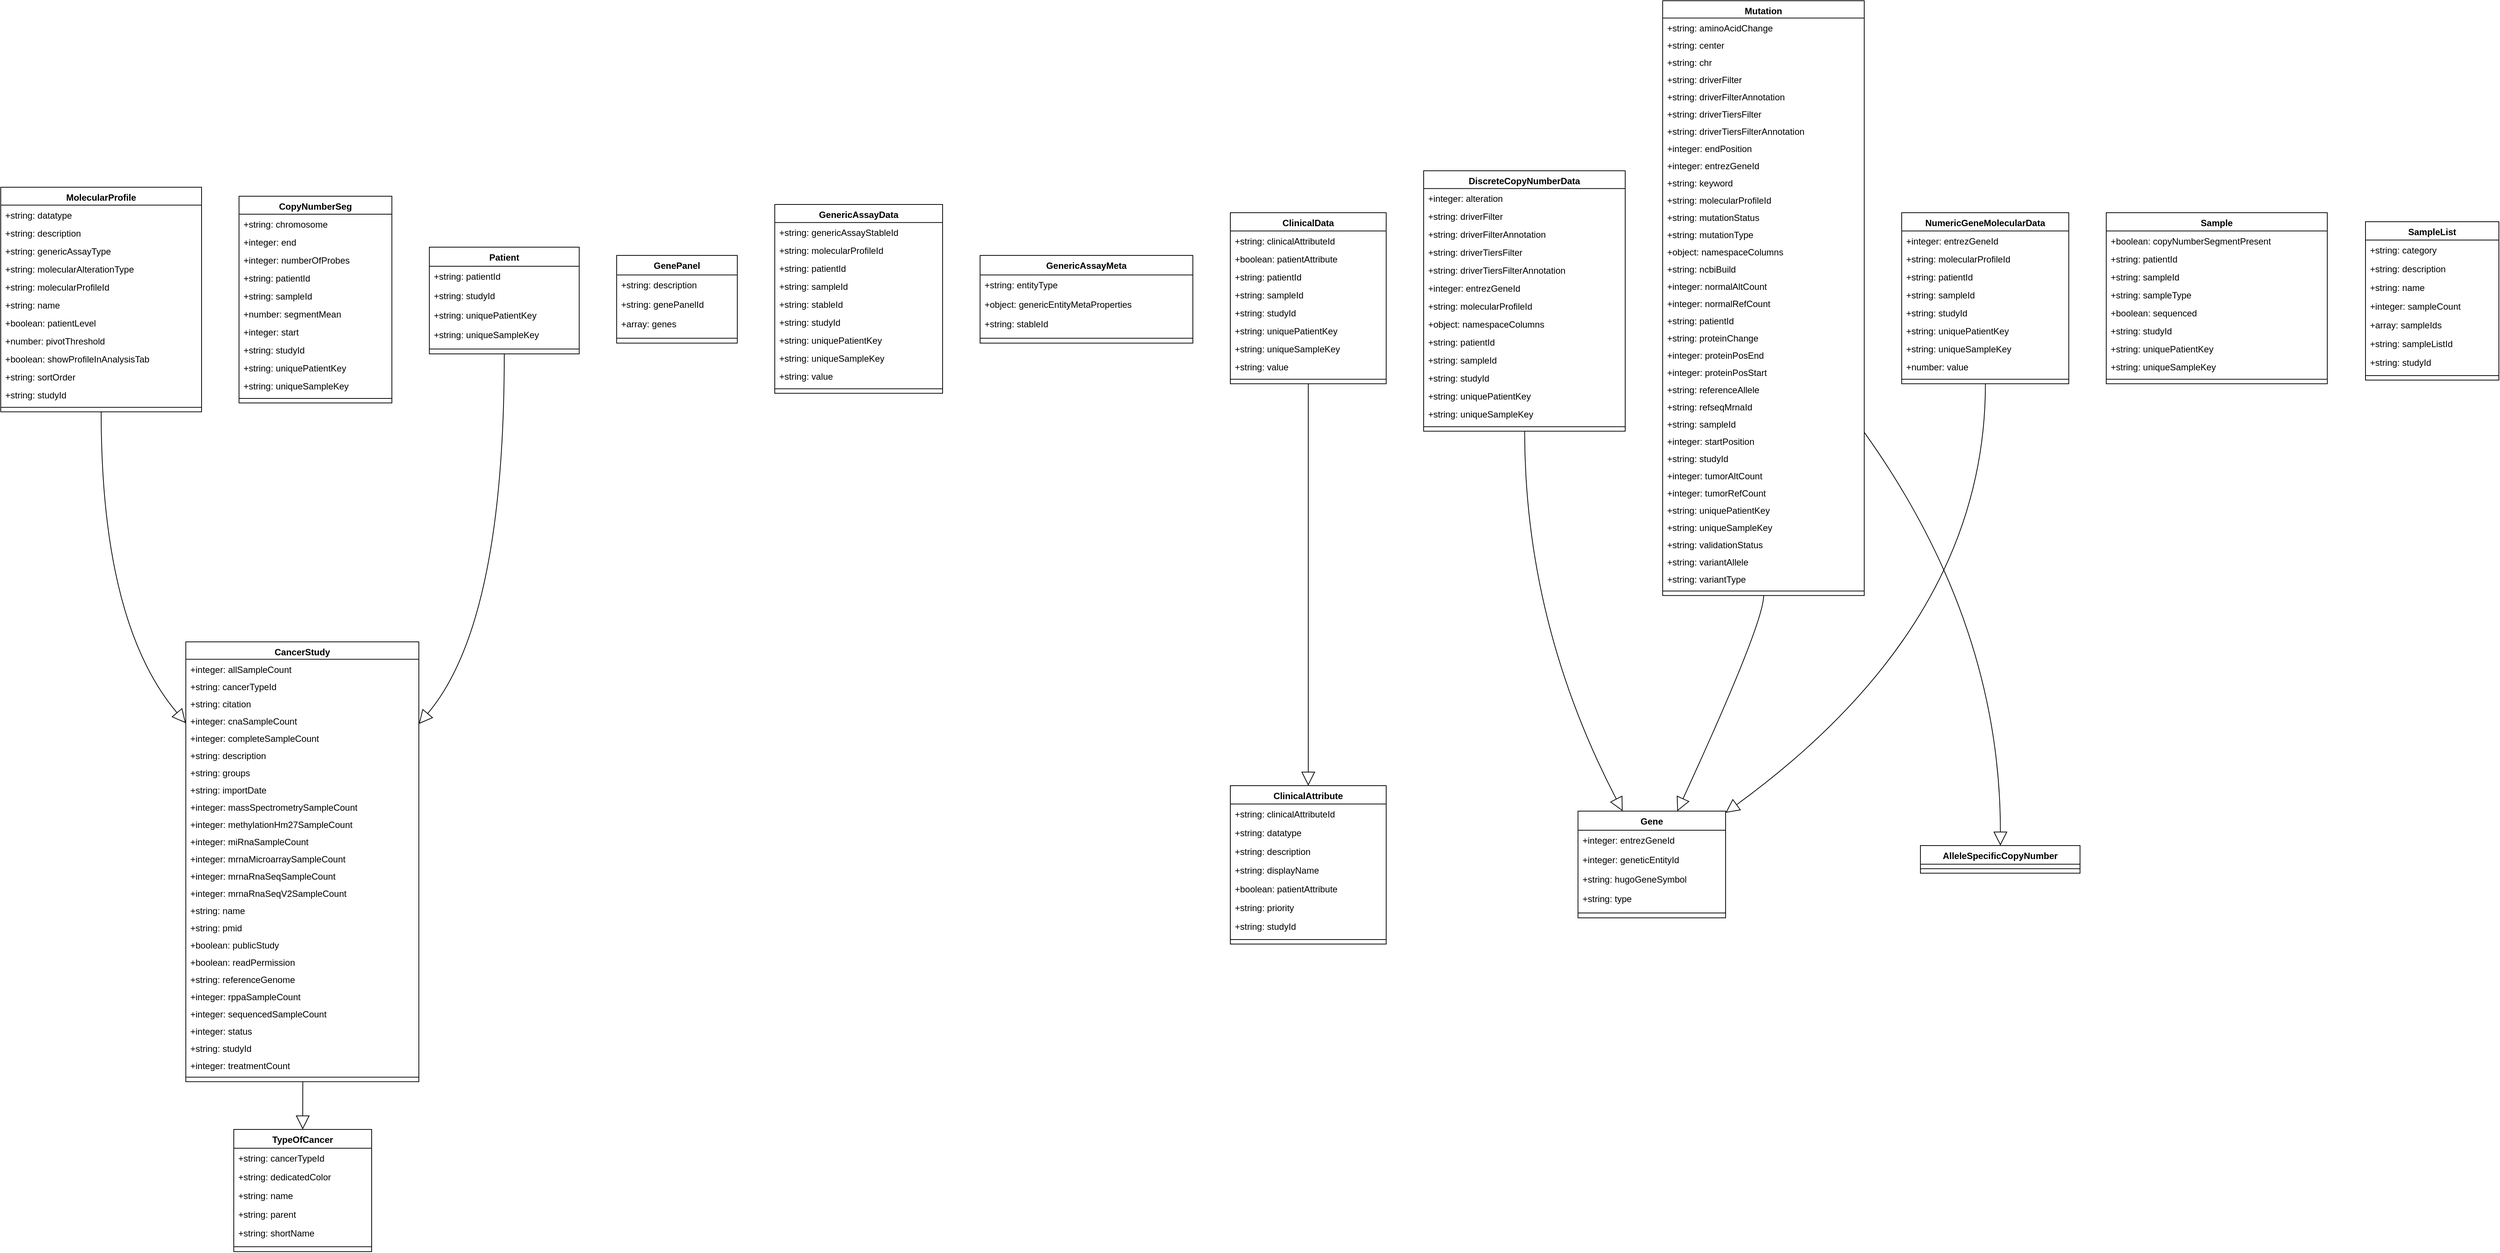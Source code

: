 <mxfile version="22.1.18" type="device" pages="4">
  <diagram name="Page-1" id="EgSrPa2umWlIXj7ooGAT">
    <mxGraphModel dx="1059" dy="681" grid="1" gridSize="10" guides="1" tooltips="1" connect="1" arrows="1" fold="1" page="1" pageScale="1" pageWidth="827" pageHeight="1169" math="0" shadow="0">
      <root>
        <mxCell id="0" />
        <mxCell id="1" parent="0" />
        <mxCell id="WQqJt0JGLmsbBd3PLFCx-538" value="CancerStudy" style="swimlane;fontStyle=1;align=center;verticalAlign=top;childLayout=stackLayout;horizontal=1;startSize=23.281;horizontalStack=0;resizeParent=1;resizeParentMax=0;resizeLast=0;collapsible=0;marginBottom=0;" parent="1" vertex="1">
          <mxGeometry x="267" y="916" width="311" height="587.281" as="geometry" />
        </mxCell>
        <mxCell id="WQqJt0JGLmsbBd3PLFCx-539" value="+integer: allSampleCount" style="text;strokeColor=none;fillColor=none;align=left;verticalAlign=top;spacingLeft=4;spacingRight=4;overflow=hidden;rotatable=0;points=[[0,0.5],[1,0.5]];portConstraint=eastwest;" parent="WQqJt0JGLmsbBd3PLFCx-538" vertex="1">
          <mxGeometry y="23.281" width="311" height="23" as="geometry" />
        </mxCell>
        <mxCell id="WQqJt0JGLmsbBd3PLFCx-540" value="+string: cancerTypeId" style="text;strokeColor=none;fillColor=none;align=left;verticalAlign=top;spacingLeft=4;spacingRight=4;overflow=hidden;rotatable=0;points=[[0,0.5],[1,0.5]];portConstraint=eastwest;" parent="WQqJt0JGLmsbBd3PLFCx-538" vertex="1">
          <mxGeometry y="46.281" width="311" height="23" as="geometry" />
        </mxCell>
        <mxCell id="WQqJt0JGLmsbBd3PLFCx-541" value="+string: citation" style="text;strokeColor=none;fillColor=none;align=left;verticalAlign=top;spacingLeft=4;spacingRight=4;overflow=hidden;rotatable=0;points=[[0,0.5],[1,0.5]];portConstraint=eastwest;" parent="WQqJt0JGLmsbBd3PLFCx-538" vertex="1">
          <mxGeometry y="69.281" width="311" height="23" as="geometry" />
        </mxCell>
        <mxCell id="WQqJt0JGLmsbBd3PLFCx-542" value="+integer: cnaSampleCount" style="text;strokeColor=none;fillColor=none;align=left;verticalAlign=top;spacingLeft=4;spacingRight=4;overflow=hidden;rotatable=0;points=[[0,0.5],[1,0.5]];portConstraint=eastwest;" parent="WQqJt0JGLmsbBd3PLFCx-538" vertex="1">
          <mxGeometry y="92.281" width="311" height="23" as="geometry" />
        </mxCell>
        <mxCell id="WQqJt0JGLmsbBd3PLFCx-543" value="+integer: completeSampleCount" style="text;strokeColor=none;fillColor=none;align=left;verticalAlign=top;spacingLeft=4;spacingRight=4;overflow=hidden;rotatable=0;points=[[0,0.5],[1,0.5]];portConstraint=eastwest;" parent="WQqJt0JGLmsbBd3PLFCx-538" vertex="1">
          <mxGeometry y="115.281" width="311" height="23" as="geometry" />
        </mxCell>
        <mxCell id="WQqJt0JGLmsbBd3PLFCx-544" value="+string: description" style="text;strokeColor=none;fillColor=none;align=left;verticalAlign=top;spacingLeft=4;spacingRight=4;overflow=hidden;rotatable=0;points=[[0,0.5],[1,0.5]];portConstraint=eastwest;" parent="WQqJt0JGLmsbBd3PLFCx-538" vertex="1">
          <mxGeometry y="138.281" width="311" height="23" as="geometry" />
        </mxCell>
        <mxCell id="WQqJt0JGLmsbBd3PLFCx-545" value="+string: groups" style="text;strokeColor=none;fillColor=none;align=left;verticalAlign=top;spacingLeft=4;spacingRight=4;overflow=hidden;rotatable=0;points=[[0,0.5],[1,0.5]];portConstraint=eastwest;" parent="WQqJt0JGLmsbBd3PLFCx-538" vertex="1">
          <mxGeometry y="161.281" width="311" height="23" as="geometry" />
        </mxCell>
        <mxCell id="WQqJt0JGLmsbBd3PLFCx-546" value="+string: importDate" style="text;strokeColor=none;fillColor=none;align=left;verticalAlign=top;spacingLeft=4;spacingRight=4;overflow=hidden;rotatable=0;points=[[0,0.5],[1,0.5]];portConstraint=eastwest;" parent="WQqJt0JGLmsbBd3PLFCx-538" vertex="1">
          <mxGeometry y="184.281" width="311" height="23" as="geometry" />
        </mxCell>
        <mxCell id="WQqJt0JGLmsbBd3PLFCx-547" value="+integer: massSpectrometrySampleCount" style="text;strokeColor=none;fillColor=none;align=left;verticalAlign=top;spacingLeft=4;spacingRight=4;overflow=hidden;rotatable=0;points=[[0,0.5],[1,0.5]];portConstraint=eastwest;" parent="WQqJt0JGLmsbBd3PLFCx-538" vertex="1">
          <mxGeometry y="207.281" width="311" height="23" as="geometry" />
        </mxCell>
        <mxCell id="WQqJt0JGLmsbBd3PLFCx-548" value="+integer: methylationHm27SampleCount" style="text;strokeColor=none;fillColor=none;align=left;verticalAlign=top;spacingLeft=4;spacingRight=4;overflow=hidden;rotatable=0;points=[[0,0.5],[1,0.5]];portConstraint=eastwest;" parent="WQqJt0JGLmsbBd3PLFCx-538" vertex="1">
          <mxGeometry y="230.281" width="311" height="23" as="geometry" />
        </mxCell>
        <mxCell id="WQqJt0JGLmsbBd3PLFCx-549" value="+integer: miRnaSampleCount" style="text;strokeColor=none;fillColor=none;align=left;verticalAlign=top;spacingLeft=4;spacingRight=4;overflow=hidden;rotatable=0;points=[[0,0.5],[1,0.5]];portConstraint=eastwest;" parent="WQqJt0JGLmsbBd3PLFCx-538" vertex="1">
          <mxGeometry y="253.281" width="311" height="23" as="geometry" />
        </mxCell>
        <mxCell id="WQqJt0JGLmsbBd3PLFCx-550" value="+integer: mrnaMicroarraySampleCount" style="text;strokeColor=none;fillColor=none;align=left;verticalAlign=top;spacingLeft=4;spacingRight=4;overflow=hidden;rotatable=0;points=[[0,0.5],[1,0.5]];portConstraint=eastwest;" parent="WQqJt0JGLmsbBd3PLFCx-538" vertex="1">
          <mxGeometry y="276.281" width="311" height="23" as="geometry" />
        </mxCell>
        <mxCell id="WQqJt0JGLmsbBd3PLFCx-551" value="+integer: mrnaRnaSeqSampleCount" style="text;strokeColor=none;fillColor=none;align=left;verticalAlign=top;spacingLeft=4;spacingRight=4;overflow=hidden;rotatable=0;points=[[0,0.5],[1,0.5]];portConstraint=eastwest;" parent="WQqJt0JGLmsbBd3PLFCx-538" vertex="1">
          <mxGeometry y="299.281" width="311" height="23" as="geometry" />
        </mxCell>
        <mxCell id="WQqJt0JGLmsbBd3PLFCx-552" value="+integer: mrnaRnaSeqV2SampleCount" style="text;strokeColor=none;fillColor=none;align=left;verticalAlign=top;spacingLeft=4;spacingRight=4;overflow=hidden;rotatable=0;points=[[0,0.5],[1,0.5]];portConstraint=eastwest;" parent="WQqJt0JGLmsbBd3PLFCx-538" vertex="1">
          <mxGeometry y="322.281" width="311" height="23" as="geometry" />
        </mxCell>
        <mxCell id="WQqJt0JGLmsbBd3PLFCx-553" value="+string: name" style="text;strokeColor=none;fillColor=none;align=left;verticalAlign=top;spacingLeft=4;spacingRight=4;overflow=hidden;rotatable=0;points=[[0,0.5],[1,0.5]];portConstraint=eastwest;" parent="WQqJt0JGLmsbBd3PLFCx-538" vertex="1">
          <mxGeometry y="345.281" width="311" height="23" as="geometry" />
        </mxCell>
        <mxCell id="WQqJt0JGLmsbBd3PLFCx-554" value="+string: pmid" style="text;strokeColor=none;fillColor=none;align=left;verticalAlign=top;spacingLeft=4;spacingRight=4;overflow=hidden;rotatable=0;points=[[0,0.5],[1,0.5]];portConstraint=eastwest;" parent="WQqJt0JGLmsbBd3PLFCx-538" vertex="1">
          <mxGeometry y="368.281" width="311" height="23" as="geometry" />
        </mxCell>
        <mxCell id="WQqJt0JGLmsbBd3PLFCx-555" value="+boolean: publicStudy" style="text;strokeColor=none;fillColor=none;align=left;verticalAlign=top;spacingLeft=4;spacingRight=4;overflow=hidden;rotatable=0;points=[[0,0.5],[1,0.5]];portConstraint=eastwest;" parent="WQqJt0JGLmsbBd3PLFCx-538" vertex="1">
          <mxGeometry y="391.281" width="311" height="23" as="geometry" />
        </mxCell>
        <mxCell id="WQqJt0JGLmsbBd3PLFCx-556" value="+boolean: readPermission" style="text;strokeColor=none;fillColor=none;align=left;verticalAlign=top;spacingLeft=4;spacingRight=4;overflow=hidden;rotatable=0;points=[[0,0.5],[1,0.5]];portConstraint=eastwest;" parent="WQqJt0JGLmsbBd3PLFCx-538" vertex="1">
          <mxGeometry y="414.281" width="311" height="23" as="geometry" />
        </mxCell>
        <mxCell id="WQqJt0JGLmsbBd3PLFCx-557" value="+string: referenceGenome" style="text;strokeColor=none;fillColor=none;align=left;verticalAlign=top;spacingLeft=4;spacingRight=4;overflow=hidden;rotatable=0;points=[[0,0.5],[1,0.5]];portConstraint=eastwest;" parent="WQqJt0JGLmsbBd3PLFCx-538" vertex="1">
          <mxGeometry y="437.281" width="311" height="23" as="geometry" />
        </mxCell>
        <mxCell id="WQqJt0JGLmsbBd3PLFCx-558" value="+integer: rppaSampleCount" style="text;strokeColor=none;fillColor=none;align=left;verticalAlign=top;spacingLeft=4;spacingRight=4;overflow=hidden;rotatable=0;points=[[0,0.5],[1,0.5]];portConstraint=eastwest;" parent="WQqJt0JGLmsbBd3PLFCx-538" vertex="1">
          <mxGeometry y="460.281" width="311" height="23" as="geometry" />
        </mxCell>
        <mxCell id="WQqJt0JGLmsbBd3PLFCx-559" value="+integer: sequencedSampleCount" style="text;strokeColor=none;fillColor=none;align=left;verticalAlign=top;spacingLeft=4;spacingRight=4;overflow=hidden;rotatable=0;points=[[0,0.5],[1,0.5]];portConstraint=eastwest;" parent="WQqJt0JGLmsbBd3PLFCx-538" vertex="1">
          <mxGeometry y="483.281" width="311" height="23" as="geometry" />
        </mxCell>
        <mxCell id="WQqJt0JGLmsbBd3PLFCx-560" value="+integer: status" style="text;strokeColor=none;fillColor=none;align=left;verticalAlign=top;spacingLeft=4;spacingRight=4;overflow=hidden;rotatable=0;points=[[0,0.5],[1,0.5]];portConstraint=eastwest;" parent="WQqJt0JGLmsbBd3PLFCx-538" vertex="1">
          <mxGeometry y="506.281" width="311" height="23" as="geometry" />
        </mxCell>
        <mxCell id="WQqJt0JGLmsbBd3PLFCx-561" value="+string: studyId" style="text;strokeColor=none;fillColor=none;align=left;verticalAlign=top;spacingLeft=4;spacingRight=4;overflow=hidden;rotatable=0;points=[[0,0.5],[1,0.5]];portConstraint=eastwest;" parent="WQqJt0JGLmsbBd3PLFCx-538" vertex="1">
          <mxGeometry y="529.281" width="311" height="23" as="geometry" />
        </mxCell>
        <mxCell id="WQqJt0JGLmsbBd3PLFCx-562" value="+integer: treatmentCount" style="text;strokeColor=none;fillColor=none;align=left;verticalAlign=top;spacingLeft=4;spacingRight=4;overflow=hidden;rotatable=0;points=[[0,0.5],[1,0.5]];portConstraint=eastwest;" parent="WQqJt0JGLmsbBd3PLFCx-538" vertex="1">
          <mxGeometry y="552.281" width="311" height="23" as="geometry" />
        </mxCell>
        <mxCell id="WQqJt0JGLmsbBd3PLFCx-563" style="line;strokeWidth=1;fillColor=none;align=left;verticalAlign=middle;spacingTop=-1;spacingLeft=3;spacingRight=3;rotatable=0;labelPosition=right;points=[];portConstraint=eastwest;strokeColor=inherit;" parent="WQqJt0JGLmsbBd3PLFCx-538" vertex="1">
          <mxGeometry y="575.281" width="311" height="12" as="geometry" />
        </mxCell>
        <mxCell id="WQqJt0JGLmsbBd3PLFCx-564" value="ClinicalAttribute" style="swimlane;fontStyle=1;align=center;verticalAlign=top;childLayout=stackLayout;horizontal=1;startSize=24.51;horizontalStack=0;resizeParent=1;resizeParentMax=0;resizeLast=0;collapsible=0;marginBottom=0;" parent="1" vertex="1">
          <mxGeometry x="1661" y="1108" width="208" height="211.51" as="geometry" />
        </mxCell>
        <mxCell id="WQqJt0JGLmsbBd3PLFCx-565" value="+string: clinicalAttributeId" style="text;strokeColor=none;fillColor=none;align=left;verticalAlign=top;spacingLeft=4;spacingRight=4;overflow=hidden;rotatable=0;points=[[0,0.5],[1,0.5]];portConstraint=eastwest;" parent="WQqJt0JGLmsbBd3PLFCx-564" vertex="1">
          <mxGeometry y="24.51" width="208" height="25" as="geometry" />
        </mxCell>
        <mxCell id="WQqJt0JGLmsbBd3PLFCx-566" value="+string: datatype" style="text;strokeColor=none;fillColor=none;align=left;verticalAlign=top;spacingLeft=4;spacingRight=4;overflow=hidden;rotatable=0;points=[[0,0.5],[1,0.5]];portConstraint=eastwest;" parent="WQqJt0JGLmsbBd3PLFCx-564" vertex="1">
          <mxGeometry y="49.51" width="208" height="25" as="geometry" />
        </mxCell>
        <mxCell id="WQqJt0JGLmsbBd3PLFCx-567" value="+string: description" style="text;strokeColor=none;fillColor=none;align=left;verticalAlign=top;spacingLeft=4;spacingRight=4;overflow=hidden;rotatable=0;points=[[0,0.5],[1,0.5]];portConstraint=eastwest;" parent="WQqJt0JGLmsbBd3PLFCx-564" vertex="1">
          <mxGeometry y="74.51" width="208" height="25" as="geometry" />
        </mxCell>
        <mxCell id="WQqJt0JGLmsbBd3PLFCx-568" value="+string: displayName" style="text;strokeColor=none;fillColor=none;align=left;verticalAlign=top;spacingLeft=4;spacingRight=4;overflow=hidden;rotatable=0;points=[[0,0.5],[1,0.5]];portConstraint=eastwest;" parent="WQqJt0JGLmsbBd3PLFCx-564" vertex="1">
          <mxGeometry y="99.51" width="208" height="25" as="geometry" />
        </mxCell>
        <mxCell id="WQqJt0JGLmsbBd3PLFCx-569" value="+boolean: patientAttribute" style="text;strokeColor=none;fillColor=none;align=left;verticalAlign=top;spacingLeft=4;spacingRight=4;overflow=hidden;rotatable=0;points=[[0,0.5],[1,0.5]];portConstraint=eastwest;" parent="WQqJt0JGLmsbBd3PLFCx-564" vertex="1">
          <mxGeometry y="124.51" width="208" height="25" as="geometry" />
        </mxCell>
        <mxCell id="WQqJt0JGLmsbBd3PLFCx-570" value="+string: priority" style="text;strokeColor=none;fillColor=none;align=left;verticalAlign=top;spacingLeft=4;spacingRight=4;overflow=hidden;rotatable=0;points=[[0,0.5],[1,0.5]];portConstraint=eastwest;" parent="WQqJt0JGLmsbBd3PLFCx-564" vertex="1">
          <mxGeometry y="149.51" width="208" height="25" as="geometry" />
        </mxCell>
        <mxCell id="WQqJt0JGLmsbBd3PLFCx-571" value="+string: studyId" style="text;strokeColor=none;fillColor=none;align=left;verticalAlign=top;spacingLeft=4;spacingRight=4;overflow=hidden;rotatable=0;points=[[0,0.5],[1,0.5]];portConstraint=eastwest;" parent="WQqJt0JGLmsbBd3PLFCx-564" vertex="1">
          <mxGeometry y="174.51" width="208" height="25" as="geometry" />
        </mxCell>
        <mxCell id="WQqJt0JGLmsbBd3PLFCx-572" style="line;strokeWidth=1;fillColor=none;align=left;verticalAlign=middle;spacingTop=-1;spacingLeft=3;spacingRight=3;rotatable=0;labelPosition=right;points=[];portConstraint=eastwest;strokeColor=inherit;" parent="WQqJt0JGLmsbBd3PLFCx-564" vertex="1">
          <mxGeometry y="199.51" width="208" height="12" as="geometry" />
        </mxCell>
        <mxCell id="WQqJt0JGLmsbBd3PLFCx-573" value="ClinicalData" style="swimlane;fontStyle=1;align=center;verticalAlign=top;childLayout=stackLayout;horizontal=1;startSize=24.316;horizontalStack=0;resizeParent=1;resizeParentMax=0;resizeLast=0;collapsible=0;marginBottom=0;" parent="1" vertex="1">
          <mxGeometry x="1661" y="343" width="208" height="228.316" as="geometry" />
        </mxCell>
        <mxCell id="WQqJt0JGLmsbBd3PLFCx-574" value="+string: clinicalAttributeId" style="text;strokeColor=none;fillColor=none;align=left;verticalAlign=top;spacingLeft=4;spacingRight=4;overflow=hidden;rotatable=0;points=[[0,0.5],[1,0.5]];portConstraint=eastwest;" parent="WQqJt0JGLmsbBd3PLFCx-573" vertex="1">
          <mxGeometry y="24.316" width="208" height="24" as="geometry" />
        </mxCell>
        <mxCell id="WQqJt0JGLmsbBd3PLFCx-575" value="+boolean: patientAttribute" style="text;strokeColor=none;fillColor=none;align=left;verticalAlign=top;spacingLeft=4;spacingRight=4;overflow=hidden;rotatable=0;points=[[0,0.5],[1,0.5]];portConstraint=eastwest;" parent="WQqJt0JGLmsbBd3PLFCx-573" vertex="1">
          <mxGeometry y="48.316" width="208" height="24" as="geometry" />
        </mxCell>
        <mxCell id="WQqJt0JGLmsbBd3PLFCx-576" value="+string: patientId" style="text;strokeColor=none;fillColor=none;align=left;verticalAlign=top;spacingLeft=4;spacingRight=4;overflow=hidden;rotatable=0;points=[[0,0.5],[1,0.5]];portConstraint=eastwest;" parent="WQqJt0JGLmsbBd3PLFCx-573" vertex="1">
          <mxGeometry y="72.316" width="208" height="24" as="geometry" />
        </mxCell>
        <mxCell id="WQqJt0JGLmsbBd3PLFCx-577" value="+string: sampleId" style="text;strokeColor=none;fillColor=none;align=left;verticalAlign=top;spacingLeft=4;spacingRight=4;overflow=hidden;rotatable=0;points=[[0,0.5],[1,0.5]];portConstraint=eastwest;" parent="WQqJt0JGLmsbBd3PLFCx-573" vertex="1">
          <mxGeometry y="96.316" width="208" height="24" as="geometry" />
        </mxCell>
        <mxCell id="WQqJt0JGLmsbBd3PLFCx-578" value="+string: studyId" style="text;strokeColor=none;fillColor=none;align=left;verticalAlign=top;spacingLeft=4;spacingRight=4;overflow=hidden;rotatable=0;points=[[0,0.5],[1,0.5]];portConstraint=eastwest;" parent="WQqJt0JGLmsbBd3PLFCx-573" vertex="1">
          <mxGeometry y="120.316" width="208" height="24" as="geometry" />
        </mxCell>
        <mxCell id="WQqJt0JGLmsbBd3PLFCx-579" value="+string: uniquePatientKey" style="text;strokeColor=none;fillColor=none;align=left;verticalAlign=top;spacingLeft=4;spacingRight=4;overflow=hidden;rotatable=0;points=[[0,0.5],[1,0.5]];portConstraint=eastwest;" parent="WQqJt0JGLmsbBd3PLFCx-573" vertex="1">
          <mxGeometry y="144.316" width="208" height="24" as="geometry" />
        </mxCell>
        <mxCell id="WQqJt0JGLmsbBd3PLFCx-580" value="+string: uniqueSampleKey" style="text;strokeColor=none;fillColor=none;align=left;verticalAlign=top;spacingLeft=4;spacingRight=4;overflow=hidden;rotatable=0;points=[[0,0.5],[1,0.5]];portConstraint=eastwest;" parent="WQqJt0JGLmsbBd3PLFCx-573" vertex="1">
          <mxGeometry y="168.316" width="208" height="24" as="geometry" />
        </mxCell>
        <mxCell id="WQqJt0JGLmsbBd3PLFCx-581" value="+string: value" style="text;strokeColor=none;fillColor=none;align=left;verticalAlign=top;spacingLeft=4;spacingRight=4;overflow=hidden;rotatable=0;points=[[0,0.5],[1,0.5]];portConstraint=eastwest;" parent="WQqJt0JGLmsbBd3PLFCx-573" vertex="1">
          <mxGeometry y="192.316" width="208" height="24" as="geometry" />
        </mxCell>
        <mxCell id="WQqJt0JGLmsbBd3PLFCx-582" style="line;strokeWidth=1;fillColor=none;align=left;verticalAlign=middle;spacingTop=-1;spacingLeft=3;spacingRight=3;rotatable=0;labelPosition=right;points=[];portConstraint=eastwest;strokeColor=inherit;" parent="WQqJt0JGLmsbBd3PLFCx-573" vertex="1">
          <mxGeometry y="216.316" width="208" height="12" as="geometry" />
        </mxCell>
        <mxCell id="WQqJt0JGLmsbBd3PLFCx-583" value="CopyNumberSeg" style="swimlane;fontStyle=1;align=center;verticalAlign=top;childLayout=stackLayout;horizontal=1;startSize=24.029;horizontalStack=0;resizeParent=1;resizeParentMax=0;resizeLast=0;collapsible=0;marginBottom=0;" parent="1" vertex="1">
          <mxGeometry x="338" y="321" width="204" height="276.029" as="geometry" />
        </mxCell>
        <mxCell id="WQqJt0JGLmsbBd3PLFCx-584" value="+string: chromosome" style="text;strokeColor=none;fillColor=none;align=left;verticalAlign=top;spacingLeft=4;spacingRight=4;overflow=hidden;rotatable=0;points=[[0,0.5],[1,0.5]];portConstraint=eastwest;" parent="WQqJt0JGLmsbBd3PLFCx-583" vertex="1">
          <mxGeometry y="24.029" width="204" height="24" as="geometry" />
        </mxCell>
        <mxCell id="WQqJt0JGLmsbBd3PLFCx-585" value="+integer: end" style="text;strokeColor=none;fillColor=none;align=left;verticalAlign=top;spacingLeft=4;spacingRight=4;overflow=hidden;rotatable=0;points=[[0,0.5],[1,0.5]];portConstraint=eastwest;" parent="WQqJt0JGLmsbBd3PLFCx-583" vertex="1">
          <mxGeometry y="48.029" width="204" height="24" as="geometry" />
        </mxCell>
        <mxCell id="WQqJt0JGLmsbBd3PLFCx-586" value="+integer: numberOfProbes" style="text;strokeColor=none;fillColor=none;align=left;verticalAlign=top;spacingLeft=4;spacingRight=4;overflow=hidden;rotatable=0;points=[[0,0.5],[1,0.5]];portConstraint=eastwest;" parent="WQqJt0JGLmsbBd3PLFCx-583" vertex="1">
          <mxGeometry y="72.029" width="204" height="24" as="geometry" />
        </mxCell>
        <mxCell id="WQqJt0JGLmsbBd3PLFCx-587" value="+string: patientId" style="text;strokeColor=none;fillColor=none;align=left;verticalAlign=top;spacingLeft=4;spacingRight=4;overflow=hidden;rotatable=0;points=[[0,0.5],[1,0.5]];portConstraint=eastwest;" parent="WQqJt0JGLmsbBd3PLFCx-583" vertex="1">
          <mxGeometry y="96.029" width="204" height="24" as="geometry" />
        </mxCell>
        <mxCell id="WQqJt0JGLmsbBd3PLFCx-588" value="+string: sampleId" style="text;strokeColor=none;fillColor=none;align=left;verticalAlign=top;spacingLeft=4;spacingRight=4;overflow=hidden;rotatable=0;points=[[0,0.5],[1,0.5]];portConstraint=eastwest;" parent="WQqJt0JGLmsbBd3PLFCx-583" vertex="1">
          <mxGeometry y="120.029" width="204" height="24" as="geometry" />
        </mxCell>
        <mxCell id="WQqJt0JGLmsbBd3PLFCx-589" value="+number: segmentMean" style="text;strokeColor=none;fillColor=none;align=left;verticalAlign=top;spacingLeft=4;spacingRight=4;overflow=hidden;rotatable=0;points=[[0,0.5],[1,0.5]];portConstraint=eastwest;" parent="WQqJt0JGLmsbBd3PLFCx-583" vertex="1">
          <mxGeometry y="144.029" width="204" height="24" as="geometry" />
        </mxCell>
        <mxCell id="WQqJt0JGLmsbBd3PLFCx-590" value="+integer: start" style="text;strokeColor=none;fillColor=none;align=left;verticalAlign=top;spacingLeft=4;spacingRight=4;overflow=hidden;rotatable=0;points=[[0,0.5],[1,0.5]];portConstraint=eastwest;" parent="WQqJt0JGLmsbBd3PLFCx-583" vertex="1">
          <mxGeometry y="168.029" width="204" height="24" as="geometry" />
        </mxCell>
        <mxCell id="WQqJt0JGLmsbBd3PLFCx-591" value="+string: studyId" style="text;strokeColor=none;fillColor=none;align=left;verticalAlign=top;spacingLeft=4;spacingRight=4;overflow=hidden;rotatable=0;points=[[0,0.5],[1,0.5]];portConstraint=eastwest;" parent="WQqJt0JGLmsbBd3PLFCx-583" vertex="1">
          <mxGeometry y="192.029" width="204" height="24" as="geometry" />
        </mxCell>
        <mxCell id="WQqJt0JGLmsbBd3PLFCx-592" value="+string: uniquePatientKey" style="text;strokeColor=none;fillColor=none;align=left;verticalAlign=top;spacingLeft=4;spacingRight=4;overflow=hidden;rotatable=0;points=[[0,0.5],[1,0.5]];portConstraint=eastwest;" parent="WQqJt0JGLmsbBd3PLFCx-583" vertex="1">
          <mxGeometry y="216.029" width="204" height="24" as="geometry" />
        </mxCell>
        <mxCell id="WQqJt0JGLmsbBd3PLFCx-593" value="+string: uniqueSampleKey" style="text;strokeColor=none;fillColor=none;align=left;verticalAlign=top;spacingLeft=4;spacingRight=4;overflow=hidden;rotatable=0;points=[[0,0.5],[1,0.5]];portConstraint=eastwest;" parent="WQqJt0JGLmsbBd3PLFCx-583" vertex="1">
          <mxGeometry y="240.029" width="204" height="24" as="geometry" />
        </mxCell>
        <mxCell id="WQqJt0JGLmsbBd3PLFCx-594" style="line;strokeWidth=1;fillColor=none;align=left;verticalAlign=middle;spacingTop=-1;spacingLeft=3;spacingRight=3;rotatable=0;labelPosition=right;points=[];portConstraint=eastwest;strokeColor=inherit;" parent="WQqJt0JGLmsbBd3PLFCx-583" vertex="1">
          <mxGeometry y="264.029" width="204" height="12" as="geometry" />
        </mxCell>
        <mxCell id="WQqJt0JGLmsbBd3PLFCx-595" value="DiscreteCopyNumberData" style="swimlane;fontStyle=1;align=center;verticalAlign=top;childLayout=stackLayout;horizontal=1;startSize=23.747;horizontalStack=0;resizeParent=1;resizeParentMax=0;resizeLast=0;collapsible=0;marginBottom=0;" parent="1" vertex="1">
          <mxGeometry x="1919" y="287" width="269" height="347.747" as="geometry" />
        </mxCell>
        <mxCell id="WQqJt0JGLmsbBd3PLFCx-596" value="+integer: alteration" style="text;strokeColor=none;fillColor=none;align=left;verticalAlign=top;spacingLeft=4;spacingRight=4;overflow=hidden;rotatable=0;points=[[0,0.5],[1,0.5]];portConstraint=eastwest;" parent="WQqJt0JGLmsbBd3PLFCx-595" vertex="1">
          <mxGeometry y="23.747" width="269" height="24" as="geometry" />
        </mxCell>
        <mxCell id="WQqJt0JGLmsbBd3PLFCx-597" value="+string: driverFilter" style="text;strokeColor=none;fillColor=none;align=left;verticalAlign=top;spacingLeft=4;spacingRight=4;overflow=hidden;rotatable=0;points=[[0,0.5],[1,0.5]];portConstraint=eastwest;" parent="WQqJt0JGLmsbBd3PLFCx-595" vertex="1">
          <mxGeometry y="47.747" width="269" height="24" as="geometry" />
        </mxCell>
        <mxCell id="WQqJt0JGLmsbBd3PLFCx-598" value="+string: driverFilterAnnotation" style="text;strokeColor=none;fillColor=none;align=left;verticalAlign=top;spacingLeft=4;spacingRight=4;overflow=hidden;rotatable=0;points=[[0,0.5],[1,0.5]];portConstraint=eastwest;" parent="WQqJt0JGLmsbBd3PLFCx-595" vertex="1">
          <mxGeometry y="71.747" width="269" height="24" as="geometry" />
        </mxCell>
        <mxCell id="WQqJt0JGLmsbBd3PLFCx-599" value="+string: driverTiersFilter" style="text;strokeColor=none;fillColor=none;align=left;verticalAlign=top;spacingLeft=4;spacingRight=4;overflow=hidden;rotatable=0;points=[[0,0.5],[1,0.5]];portConstraint=eastwest;" parent="WQqJt0JGLmsbBd3PLFCx-595" vertex="1">
          <mxGeometry y="95.747" width="269" height="24" as="geometry" />
        </mxCell>
        <mxCell id="WQqJt0JGLmsbBd3PLFCx-600" value="+string: driverTiersFilterAnnotation" style="text;strokeColor=none;fillColor=none;align=left;verticalAlign=top;spacingLeft=4;spacingRight=4;overflow=hidden;rotatable=0;points=[[0,0.5],[1,0.5]];portConstraint=eastwest;" parent="WQqJt0JGLmsbBd3PLFCx-595" vertex="1">
          <mxGeometry y="119.747" width="269" height="24" as="geometry" />
        </mxCell>
        <mxCell id="WQqJt0JGLmsbBd3PLFCx-601" value="+integer: entrezGeneId" style="text;strokeColor=none;fillColor=none;align=left;verticalAlign=top;spacingLeft=4;spacingRight=4;overflow=hidden;rotatable=0;points=[[0,0.5],[1,0.5]];portConstraint=eastwest;" parent="WQqJt0JGLmsbBd3PLFCx-595" vertex="1">
          <mxGeometry y="143.747" width="269" height="24" as="geometry" />
        </mxCell>
        <mxCell id="WQqJt0JGLmsbBd3PLFCx-602" value="+string: molecularProfileId" style="text;strokeColor=none;fillColor=none;align=left;verticalAlign=top;spacingLeft=4;spacingRight=4;overflow=hidden;rotatable=0;points=[[0,0.5],[1,0.5]];portConstraint=eastwest;" parent="WQqJt0JGLmsbBd3PLFCx-595" vertex="1">
          <mxGeometry y="167.747" width="269" height="24" as="geometry" />
        </mxCell>
        <mxCell id="WQqJt0JGLmsbBd3PLFCx-603" value="+object: namespaceColumns" style="text;strokeColor=none;fillColor=none;align=left;verticalAlign=top;spacingLeft=4;spacingRight=4;overflow=hidden;rotatable=0;points=[[0,0.5],[1,0.5]];portConstraint=eastwest;" parent="WQqJt0JGLmsbBd3PLFCx-595" vertex="1">
          <mxGeometry y="191.747" width="269" height="24" as="geometry" />
        </mxCell>
        <mxCell id="WQqJt0JGLmsbBd3PLFCx-604" value="+string: patientId" style="text;strokeColor=none;fillColor=none;align=left;verticalAlign=top;spacingLeft=4;spacingRight=4;overflow=hidden;rotatable=0;points=[[0,0.5],[1,0.5]];portConstraint=eastwest;" parent="WQqJt0JGLmsbBd3PLFCx-595" vertex="1">
          <mxGeometry y="215.747" width="269" height="24" as="geometry" />
        </mxCell>
        <mxCell id="WQqJt0JGLmsbBd3PLFCx-605" value="+string: sampleId" style="text;strokeColor=none;fillColor=none;align=left;verticalAlign=top;spacingLeft=4;spacingRight=4;overflow=hidden;rotatable=0;points=[[0,0.5],[1,0.5]];portConstraint=eastwest;" parent="WQqJt0JGLmsbBd3PLFCx-595" vertex="1">
          <mxGeometry y="239.747" width="269" height="24" as="geometry" />
        </mxCell>
        <mxCell id="WQqJt0JGLmsbBd3PLFCx-606" value="+string: studyId" style="text;strokeColor=none;fillColor=none;align=left;verticalAlign=top;spacingLeft=4;spacingRight=4;overflow=hidden;rotatable=0;points=[[0,0.5],[1,0.5]];portConstraint=eastwest;" parent="WQqJt0JGLmsbBd3PLFCx-595" vertex="1">
          <mxGeometry y="263.747" width="269" height="24" as="geometry" />
        </mxCell>
        <mxCell id="WQqJt0JGLmsbBd3PLFCx-607" value="+string: uniquePatientKey" style="text;strokeColor=none;fillColor=none;align=left;verticalAlign=top;spacingLeft=4;spacingRight=4;overflow=hidden;rotatable=0;points=[[0,0.5],[1,0.5]];portConstraint=eastwest;" parent="WQqJt0JGLmsbBd3PLFCx-595" vertex="1">
          <mxGeometry y="287.747" width="269" height="24" as="geometry" />
        </mxCell>
        <mxCell id="WQqJt0JGLmsbBd3PLFCx-608" value="+string: uniqueSampleKey" style="text;strokeColor=none;fillColor=none;align=left;verticalAlign=top;spacingLeft=4;spacingRight=4;overflow=hidden;rotatable=0;points=[[0,0.5],[1,0.5]];portConstraint=eastwest;" parent="WQqJt0JGLmsbBd3PLFCx-595" vertex="1">
          <mxGeometry y="311.747" width="269" height="24" as="geometry" />
        </mxCell>
        <mxCell id="WQqJt0JGLmsbBd3PLFCx-609" style="line;strokeWidth=1;fillColor=none;align=left;verticalAlign=middle;spacingTop=-1;spacingLeft=3;spacingRight=3;rotatable=0;labelPosition=right;points=[];portConstraint=eastwest;strokeColor=inherit;" parent="WQqJt0JGLmsbBd3PLFCx-595" vertex="1">
          <mxGeometry y="335.747" width="269" height="12" as="geometry" />
        </mxCell>
        <mxCell id="WQqJt0JGLmsbBd3PLFCx-610" value="Gene" style="swimlane;fontStyle=1;align=center;verticalAlign=top;childLayout=stackLayout;horizontal=1;startSize=25.515;horizontalStack=0;resizeParent=1;resizeParentMax=0;resizeLast=0;collapsible=0;marginBottom=0;" parent="1" vertex="1">
          <mxGeometry x="2125" y="1142" width="197" height="142.515" as="geometry" />
        </mxCell>
        <mxCell id="WQqJt0JGLmsbBd3PLFCx-611" value="+integer: entrezGeneId" style="text;strokeColor=none;fillColor=none;align=left;verticalAlign=top;spacingLeft=4;spacingRight=4;overflow=hidden;rotatable=0;points=[[0,0.5],[1,0.5]];portConstraint=eastwest;" parent="WQqJt0JGLmsbBd3PLFCx-610" vertex="1">
          <mxGeometry y="25.515" width="197" height="26" as="geometry" />
        </mxCell>
        <mxCell id="WQqJt0JGLmsbBd3PLFCx-612" value="+integer: geneticEntityId" style="text;strokeColor=none;fillColor=none;align=left;verticalAlign=top;spacingLeft=4;spacingRight=4;overflow=hidden;rotatable=0;points=[[0,0.5],[1,0.5]];portConstraint=eastwest;" parent="WQqJt0JGLmsbBd3PLFCx-610" vertex="1">
          <mxGeometry y="51.515" width="197" height="26" as="geometry" />
        </mxCell>
        <mxCell id="WQqJt0JGLmsbBd3PLFCx-613" value="+string: hugoGeneSymbol" style="text;strokeColor=none;fillColor=none;align=left;verticalAlign=top;spacingLeft=4;spacingRight=4;overflow=hidden;rotatable=0;points=[[0,0.5],[1,0.5]];portConstraint=eastwest;" parent="WQqJt0JGLmsbBd3PLFCx-610" vertex="1">
          <mxGeometry y="77.515" width="197" height="26" as="geometry" />
        </mxCell>
        <mxCell id="WQqJt0JGLmsbBd3PLFCx-614" value="+string: type" style="text;strokeColor=none;fillColor=none;align=left;verticalAlign=top;spacingLeft=4;spacingRight=4;overflow=hidden;rotatable=0;points=[[0,0.5],[1,0.5]];portConstraint=eastwest;" parent="WQqJt0JGLmsbBd3PLFCx-610" vertex="1">
          <mxGeometry y="103.515" width="197" height="26" as="geometry" />
        </mxCell>
        <mxCell id="WQqJt0JGLmsbBd3PLFCx-615" style="line;strokeWidth=1;fillColor=none;align=left;verticalAlign=middle;spacingTop=-1;spacingLeft=3;spacingRight=3;rotatable=0;labelPosition=right;points=[];portConstraint=eastwest;strokeColor=inherit;" parent="WQqJt0JGLmsbBd3PLFCx-610" vertex="1">
          <mxGeometry y="129.515" width="197" height="13" as="geometry" />
        </mxCell>
        <mxCell id="WQqJt0JGLmsbBd3PLFCx-616" value="GenePanel" style="swimlane;fontStyle=1;align=center;verticalAlign=top;childLayout=stackLayout;horizontal=1;startSize=26.148;horizontalStack=0;resizeParent=1;resizeParentMax=0;resizeLast=0;collapsible=0;marginBottom=0;" parent="1" vertex="1">
          <mxGeometry x="842" y="400" width="161" height="117.148" as="geometry" />
        </mxCell>
        <mxCell id="WQqJt0JGLmsbBd3PLFCx-617" value="+string: description" style="text;strokeColor=none;fillColor=none;align=left;verticalAlign=top;spacingLeft=4;spacingRight=4;overflow=hidden;rotatable=0;points=[[0,0.5],[1,0.5]];portConstraint=eastwest;" parent="WQqJt0JGLmsbBd3PLFCx-616" vertex="1">
          <mxGeometry y="26.148" width="161" height="26" as="geometry" />
        </mxCell>
        <mxCell id="WQqJt0JGLmsbBd3PLFCx-618" value="+string: genePanelId" style="text;strokeColor=none;fillColor=none;align=left;verticalAlign=top;spacingLeft=4;spacingRight=4;overflow=hidden;rotatable=0;points=[[0,0.5],[1,0.5]];portConstraint=eastwest;" parent="WQqJt0JGLmsbBd3PLFCx-616" vertex="1">
          <mxGeometry y="52.148" width="161" height="26" as="geometry" />
        </mxCell>
        <mxCell id="WQqJt0JGLmsbBd3PLFCx-619" value="+array: genes" style="text;strokeColor=none;fillColor=none;align=left;verticalAlign=top;spacingLeft=4;spacingRight=4;overflow=hidden;rotatable=0;points=[[0,0.5],[1,0.5]];portConstraint=eastwest;" parent="WQqJt0JGLmsbBd3PLFCx-616" vertex="1">
          <mxGeometry y="78.148" width="161" height="26" as="geometry" />
        </mxCell>
        <mxCell id="WQqJt0JGLmsbBd3PLFCx-620" style="line;strokeWidth=1;fillColor=none;align=left;verticalAlign=middle;spacingTop=-1;spacingLeft=3;spacingRight=3;rotatable=0;labelPosition=right;points=[];portConstraint=eastwest;strokeColor=inherit;" parent="WQqJt0JGLmsbBd3PLFCx-616" vertex="1">
          <mxGeometry y="104.148" width="161" height="13" as="geometry" />
        </mxCell>
        <mxCell id="WQqJt0JGLmsbBd3PLFCx-621" value="GenericAssayData" style="swimlane;fontStyle=1;align=center;verticalAlign=top;childLayout=stackLayout;horizontal=1;startSize=24.159;horizontalStack=0;resizeParent=1;resizeParentMax=0;resizeLast=0;collapsible=0;marginBottom=0;" parent="1" vertex="1">
          <mxGeometry x="1053" y="332" width="224" height="252.159" as="geometry" />
        </mxCell>
        <mxCell id="WQqJt0JGLmsbBd3PLFCx-622" value="+string: genericAssayStableId" style="text;strokeColor=none;fillColor=none;align=left;verticalAlign=top;spacingLeft=4;spacingRight=4;overflow=hidden;rotatable=0;points=[[0,0.5],[1,0.5]];portConstraint=eastwest;" parent="WQqJt0JGLmsbBd3PLFCx-621" vertex="1">
          <mxGeometry y="24.159" width="224" height="24" as="geometry" />
        </mxCell>
        <mxCell id="WQqJt0JGLmsbBd3PLFCx-623" value="+string: molecularProfileId" style="text;strokeColor=none;fillColor=none;align=left;verticalAlign=top;spacingLeft=4;spacingRight=4;overflow=hidden;rotatable=0;points=[[0,0.5],[1,0.5]];portConstraint=eastwest;" parent="WQqJt0JGLmsbBd3PLFCx-621" vertex="1">
          <mxGeometry y="48.159" width="224" height="24" as="geometry" />
        </mxCell>
        <mxCell id="WQqJt0JGLmsbBd3PLFCx-624" value="+string: patientId" style="text;strokeColor=none;fillColor=none;align=left;verticalAlign=top;spacingLeft=4;spacingRight=4;overflow=hidden;rotatable=0;points=[[0,0.5],[1,0.5]];portConstraint=eastwest;" parent="WQqJt0JGLmsbBd3PLFCx-621" vertex="1">
          <mxGeometry y="72.159" width="224" height="24" as="geometry" />
        </mxCell>
        <mxCell id="WQqJt0JGLmsbBd3PLFCx-625" value="+string: sampleId" style="text;strokeColor=none;fillColor=none;align=left;verticalAlign=top;spacingLeft=4;spacingRight=4;overflow=hidden;rotatable=0;points=[[0,0.5],[1,0.5]];portConstraint=eastwest;" parent="WQqJt0JGLmsbBd3PLFCx-621" vertex="1">
          <mxGeometry y="96.159" width="224" height="24" as="geometry" />
        </mxCell>
        <mxCell id="WQqJt0JGLmsbBd3PLFCx-626" value="+string: stableId" style="text;strokeColor=none;fillColor=none;align=left;verticalAlign=top;spacingLeft=4;spacingRight=4;overflow=hidden;rotatable=0;points=[[0,0.5],[1,0.5]];portConstraint=eastwest;" parent="WQqJt0JGLmsbBd3PLFCx-621" vertex="1">
          <mxGeometry y="120.159" width="224" height="24" as="geometry" />
        </mxCell>
        <mxCell id="WQqJt0JGLmsbBd3PLFCx-627" value="+string: studyId" style="text;strokeColor=none;fillColor=none;align=left;verticalAlign=top;spacingLeft=4;spacingRight=4;overflow=hidden;rotatable=0;points=[[0,0.5],[1,0.5]];portConstraint=eastwest;" parent="WQqJt0JGLmsbBd3PLFCx-621" vertex="1">
          <mxGeometry y="144.159" width="224" height="24" as="geometry" />
        </mxCell>
        <mxCell id="WQqJt0JGLmsbBd3PLFCx-628" value="+string: uniquePatientKey" style="text;strokeColor=none;fillColor=none;align=left;verticalAlign=top;spacingLeft=4;spacingRight=4;overflow=hidden;rotatable=0;points=[[0,0.5],[1,0.5]];portConstraint=eastwest;" parent="WQqJt0JGLmsbBd3PLFCx-621" vertex="1">
          <mxGeometry y="168.159" width="224" height="24" as="geometry" />
        </mxCell>
        <mxCell id="WQqJt0JGLmsbBd3PLFCx-629" value="+string: uniqueSampleKey" style="text;strokeColor=none;fillColor=none;align=left;verticalAlign=top;spacingLeft=4;spacingRight=4;overflow=hidden;rotatable=0;points=[[0,0.5],[1,0.5]];portConstraint=eastwest;" parent="WQqJt0JGLmsbBd3PLFCx-621" vertex="1">
          <mxGeometry y="192.159" width="224" height="24" as="geometry" />
        </mxCell>
        <mxCell id="WQqJt0JGLmsbBd3PLFCx-630" value="+string: value" style="text;strokeColor=none;fillColor=none;align=left;verticalAlign=top;spacingLeft=4;spacingRight=4;overflow=hidden;rotatable=0;points=[[0,0.5],[1,0.5]];portConstraint=eastwest;" parent="WQqJt0JGLmsbBd3PLFCx-621" vertex="1">
          <mxGeometry y="216.159" width="224" height="24" as="geometry" />
        </mxCell>
        <mxCell id="WQqJt0JGLmsbBd3PLFCx-631" style="line;strokeWidth=1;fillColor=none;align=left;verticalAlign=middle;spacingTop=-1;spacingLeft=3;spacingRight=3;rotatable=0;labelPosition=right;points=[];portConstraint=eastwest;strokeColor=inherit;" parent="WQqJt0JGLmsbBd3PLFCx-621" vertex="1">
          <mxGeometry y="240.159" width="224" height="12" as="geometry" />
        </mxCell>
        <mxCell id="WQqJt0JGLmsbBd3PLFCx-632" value="GenericAssayMeta" style="swimlane;fontStyle=1;align=center;verticalAlign=top;childLayout=stackLayout;horizontal=1;startSize=26.148;horizontalStack=0;resizeParent=1;resizeParentMax=0;resizeLast=0;collapsible=0;marginBottom=0;" parent="1" vertex="1">
          <mxGeometry x="1327" y="400" width="284" height="117.148" as="geometry" />
        </mxCell>
        <mxCell id="WQqJt0JGLmsbBd3PLFCx-633" value="+string: entityType" style="text;strokeColor=none;fillColor=none;align=left;verticalAlign=top;spacingLeft=4;spacingRight=4;overflow=hidden;rotatable=0;points=[[0,0.5],[1,0.5]];portConstraint=eastwest;" parent="WQqJt0JGLmsbBd3PLFCx-632" vertex="1">
          <mxGeometry y="26.148" width="284" height="26" as="geometry" />
        </mxCell>
        <mxCell id="WQqJt0JGLmsbBd3PLFCx-634" value="+object: genericEntityMetaProperties" style="text;strokeColor=none;fillColor=none;align=left;verticalAlign=top;spacingLeft=4;spacingRight=4;overflow=hidden;rotatable=0;points=[[0,0.5],[1,0.5]];portConstraint=eastwest;" parent="WQqJt0JGLmsbBd3PLFCx-632" vertex="1">
          <mxGeometry y="52.148" width="284" height="26" as="geometry" />
        </mxCell>
        <mxCell id="WQqJt0JGLmsbBd3PLFCx-635" value="+string: stableId" style="text;strokeColor=none;fillColor=none;align=left;verticalAlign=top;spacingLeft=4;spacingRight=4;overflow=hidden;rotatable=0;points=[[0,0.5],[1,0.5]];portConstraint=eastwest;" parent="WQqJt0JGLmsbBd3PLFCx-632" vertex="1">
          <mxGeometry y="78.148" width="284" height="26" as="geometry" />
        </mxCell>
        <mxCell id="WQqJt0JGLmsbBd3PLFCx-636" style="line;strokeWidth=1;fillColor=none;align=left;verticalAlign=middle;spacingTop=-1;spacingLeft=3;spacingRight=3;rotatable=0;labelPosition=right;points=[];portConstraint=eastwest;strokeColor=inherit;" parent="WQqJt0JGLmsbBd3PLFCx-632" vertex="1">
          <mxGeometry y="104.148" width="284" height="13" as="geometry" />
        </mxCell>
        <mxCell id="WQqJt0JGLmsbBd3PLFCx-637" value="MolecularProfile" style="swimlane;fontStyle=1;align=center;verticalAlign=top;childLayout=stackLayout;horizontal=1;startSize=23.92;horizontalStack=0;resizeParent=1;resizeParentMax=0;resizeLast=0;collapsible=0;marginBottom=0;" parent="1" vertex="1">
          <mxGeometry x="20" y="309" width="268" height="299.92" as="geometry" />
        </mxCell>
        <mxCell id="WQqJt0JGLmsbBd3PLFCx-638" value="+string: datatype" style="text;strokeColor=none;fillColor=none;align=left;verticalAlign=top;spacingLeft=4;spacingRight=4;overflow=hidden;rotatable=0;points=[[0,0.5],[1,0.5]];portConstraint=eastwest;" parent="WQqJt0JGLmsbBd3PLFCx-637" vertex="1">
          <mxGeometry y="23.92" width="268" height="24" as="geometry" />
        </mxCell>
        <mxCell id="WQqJt0JGLmsbBd3PLFCx-639" value="+string: description" style="text;strokeColor=none;fillColor=none;align=left;verticalAlign=top;spacingLeft=4;spacingRight=4;overflow=hidden;rotatable=0;points=[[0,0.5],[1,0.5]];portConstraint=eastwest;" parent="WQqJt0JGLmsbBd3PLFCx-637" vertex="1">
          <mxGeometry y="47.92" width="268" height="24" as="geometry" />
        </mxCell>
        <mxCell id="WQqJt0JGLmsbBd3PLFCx-640" value="+string: genericAssayType" style="text;strokeColor=none;fillColor=none;align=left;verticalAlign=top;spacingLeft=4;spacingRight=4;overflow=hidden;rotatable=0;points=[[0,0.5],[1,0.5]];portConstraint=eastwest;" parent="WQqJt0JGLmsbBd3PLFCx-637" vertex="1">
          <mxGeometry y="71.92" width="268" height="24" as="geometry" />
        </mxCell>
        <mxCell id="WQqJt0JGLmsbBd3PLFCx-641" value="+string: molecularAlterationType" style="text;strokeColor=none;fillColor=none;align=left;verticalAlign=top;spacingLeft=4;spacingRight=4;overflow=hidden;rotatable=0;points=[[0,0.5],[1,0.5]];portConstraint=eastwest;" parent="WQqJt0JGLmsbBd3PLFCx-637" vertex="1">
          <mxGeometry y="95.92" width="268" height="24" as="geometry" />
        </mxCell>
        <mxCell id="WQqJt0JGLmsbBd3PLFCx-642" value="+string: molecularProfileId" style="text;strokeColor=none;fillColor=none;align=left;verticalAlign=top;spacingLeft=4;spacingRight=4;overflow=hidden;rotatable=0;points=[[0,0.5],[1,0.5]];portConstraint=eastwest;" parent="WQqJt0JGLmsbBd3PLFCx-637" vertex="1">
          <mxGeometry y="119.92" width="268" height="24" as="geometry" />
        </mxCell>
        <mxCell id="WQqJt0JGLmsbBd3PLFCx-643" value="+string: name" style="text;strokeColor=none;fillColor=none;align=left;verticalAlign=top;spacingLeft=4;spacingRight=4;overflow=hidden;rotatable=0;points=[[0,0.5],[1,0.5]];portConstraint=eastwest;" parent="WQqJt0JGLmsbBd3PLFCx-637" vertex="1">
          <mxGeometry y="143.92" width="268" height="24" as="geometry" />
        </mxCell>
        <mxCell id="WQqJt0JGLmsbBd3PLFCx-644" value="+boolean: patientLevel" style="text;strokeColor=none;fillColor=none;align=left;verticalAlign=top;spacingLeft=4;spacingRight=4;overflow=hidden;rotatable=0;points=[[0,0.5],[1,0.5]];portConstraint=eastwest;" parent="WQqJt0JGLmsbBd3PLFCx-637" vertex="1">
          <mxGeometry y="167.92" width="268" height="24" as="geometry" />
        </mxCell>
        <mxCell id="WQqJt0JGLmsbBd3PLFCx-645" value="+number: pivotThreshold" style="text;strokeColor=none;fillColor=none;align=left;verticalAlign=top;spacingLeft=4;spacingRight=4;overflow=hidden;rotatable=0;points=[[0,0.5],[1,0.5]];portConstraint=eastwest;" parent="WQqJt0JGLmsbBd3PLFCx-637" vertex="1">
          <mxGeometry y="191.92" width="268" height="24" as="geometry" />
        </mxCell>
        <mxCell id="WQqJt0JGLmsbBd3PLFCx-646" value="+boolean: showProfileInAnalysisTab" style="text;strokeColor=none;fillColor=none;align=left;verticalAlign=top;spacingLeft=4;spacingRight=4;overflow=hidden;rotatable=0;points=[[0,0.5],[1,0.5]];portConstraint=eastwest;" parent="WQqJt0JGLmsbBd3PLFCx-637" vertex="1">
          <mxGeometry y="215.92" width="268" height="24" as="geometry" />
        </mxCell>
        <mxCell id="WQqJt0JGLmsbBd3PLFCx-647" value="+string: sortOrder" style="text;strokeColor=none;fillColor=none;align=left;verticalAlign=top;spacingLeft=4;spacingRight=4;overflow=hidden;rotatable=0;points=[[0,0.5],[1,0.5]];portConstraint=eastwest;" parent="WQqJt0JGLmsbBd3PLFCx-637" vertex="1">
          <mxGeometry y="239.92" width="268" height="24" as="geometry" />
        </mxCell>
        <mxCell id="WQqJt0JGLmsbBd3PLFCx-648" value="+string: studyId" style="text;strokeColor=none;fillColor=none;align=left;verticalAlign=top;spacingLeft=4;spacingRight=4;overflow=hidden;rotatable=0;points=[[0,0.5],[1,0.5]];portConstraint=eastwest;" parent="WQqJt0JGLmsbBd3PLFCx-637" vertex="1">
          <mxGeometry y="263.92" width="268" height="24" as="geometry" />
        </mxCell>
        <mxCell id="WQqJt0JGLmsbBd3PLFCx-649" style="line;strokeWidth=1;fillColor=none;align=left;verticalAlign=middle;spacingTop=-1;spacingLeft=3;spacingRight=3;rotatable=0;labelPosition=right;points=[];portConstraint=eastwest;strokeColor=inherit;" parent="WQqJt0JGLmsbBd3PLFCx-637" vertex="1">
          <mxGeometry y="287.92" width="268" height="12" as="geometry" />
        </mxCell>
        <mxCell id="WQqJt0JGLmsbBd3PLFCx-650" value="Mutation" style="swimlane;fontStyle=1;align=center;verticalAlign=top;childLayout=stackLayout;horizontal=1;startSize=23.121;horizontalStack=0;resizeParent=1;resizeParentMax=0;resizeLast=0;collapsible=0;marginBottom=0;" parent="1" vertex="1">
          <mxGeometry x="2238" y="60" width="269" height="794.121" as="geometry" />
        </mxCell>
        <mxCell id="WQqJt0JGLmsbBd3PLFCx-651" value="+string: aminoAcidChange" style="text;strokeColor=none;fillColor=none;align=left;verticalAlign=top;spacingLeft=4;spacingRight=4;overflow=hidden;rotatable=0;points=[[0,0.5],[1,0.5]];portConstraint=eastwest;" parent="WQqJt0JGLmsbBd3PLFCx-650" vertex="1">
          <mxGeometry y="23.121" width="269" height="23" as="geometry" />
        </mxCell>
        <mxCell id="WQqJt0JGLmsbBd3PLFCx-652" value="+string: center" style="text;strokeColor=none;fillColor=none;align=left;verticalAlign=top;spacingLeft=4;spacingRight=4;overflow=hidden;rotatable=0;points=[[0,0.5],[1,0.5]];portConstraint=eastwest;" parent="WQqJt0JGLmsbBd3PLFCx-650" vertex="1">
          <mxGeometry y="46.121" width="269" height="23" as="geometry" />
        </mxCell>
        <mxCell id="WQqJt0JGLmsbBd3PLFCx-653" value="+string: chr" style="text;strokeColor=none;fillColor=none;align=left;verticalAlign=top;spacingLeft=4;spacingRight=4;overflow=hidden;rotatable=0;points=[[0,0.5],[1,0.5]];portConstraint=eastwest;" parent="WQqJt0JGLmsbBd3PLFCx-650" vertex="1">
          <mxGeometry y="69.121" width="269" height="23" as="geometry" />
        </mxCell>
        <mxCell id="WQqJt0JGLmsbBd3PLFCx-654" value="+string: driverFilter" style="text;strokeColor=none;fillColor=none;align=left;verticalAlign=top;spacingLeft=4;spacingRight=4;overflow=hidden;rotatable=0;points=[[0,0.5],[1,0.5]];portConstraint=eastwest;" parent="WQqJt0JGLmsbBd3PLFCx-650" vertex="1">
          <mxGeometry y="92.121" width="269" height="23" as="geometry" />
        </mxCell>
        <mxCell id="WQqJt0JGLmsbBd3PLFCx-655" value="+string: driverFilterAnnotation" style="text;strokeColor=none;fillColor=none;align=left;verticalAlign=top;spacingLeft=4;spacingRight=4;overflow=hidden;rotatable=0;points=[[0,0.5],[1,0.5]];portConstraint=eastwest;" parent="WQqJt0JGLmsbBd3PLFCx-650" vertex="1">
          <mxGeometry y="115.121" width="269" height="23" as="geometry" />
        </mxCell>
        <mxCell id="WQqJt0JGLmsbBd3PLFCx-656" value="+string: driverTiersFilter" style="text;strokeColor=none;fillColor=none;align=left;verticalAlign=top;spacingLeft=4;spacingRight=4;overflow=hidden;rotatable=0;points=[[0,0.5],[1,0.5]];portConstraint=eastwest;" parent="WQqJt0JGLmsbBd3PLFCx-650" vertex="1">
          <mxGeometry y="138.121" width="269" height="23" as="geometry" />
        </mxCell>
        <mxCell id="WQqJt0JGLmsbBd3PLFCx-657" value="+string: driverTiersFilterAnnotation" style="text;strokeColor=none;fillColor=none;align=left;verticalAlign=top;spacingLeft=4;spacingRight=4;overflow=hidden;rotatable=0;points=[[0,0.5],[1,0.5]];portConstraint=eastwest;" parent="WQqJt0JGLmsbBd3PLFCx-650" vertex="1">
          <mxGeometry y="161.121" width="269" height="23" as="geometry" />
        </mxCell>
        <mxCell id="WQqJt0JGLmsbBd3PLFCx-658" value="+integer: endPosition" style="text;strokeColor=none;fillColor=none;align=left;verticalAlign=top;spacingLeft=4;spacingRight=4;overflow=hidden;rotatable=0;points=[[0,0.5],[1,0.5]];portConstraint=eastwest;" parent="WQqJt0JGLmsbBd3PLFCx-650" vertex="1">
          <mxGeometry y="184.121" width="269" height="23" as="geometry" />
        </mxCell>
        <mxCell id="WQqJt0JGLmsbBd3PLFCx-659" value="+integer: entrezGeneId" style="text;strokeColor=none;fillColor=none;align=left;verticalAlign=top;spacingLeft=4;spacingRight=4;overflow=hidden;rotatable=0;points=[[0,0.5],[1,0.5]];portConstraint=eastwest;" parent="WQqJt0JGLmsbBd3PLFCx-650" vertex="1">
          <mxGeometry y="207.121" width="269" height="23" as="geometry" />
        </mxCell>
        <mxCell id="WQqJt0JGLmsbBd3PLFCx-660" value="+string: keyword" style="text;strokeColor=none;fillColor=none;align=left;verticalAlign=top;spacingLeft=4;spacingRight=4;overflow=hidden;rotatable=0;points=[[0,0.5],[1,0.5]];portConstraint=eastwest;" parent="WQqJt0JGLmsbBd3PLFCx-650" vertex="1">
          <mxGeometry y="230.121" width="269" height="23" as="geometry" />
        </mxCell>
        <mxCell id="WQqJt0JGLmsbBd3PLFCx-661" value="+string: molecularProfileId" style="text;strokeColor=none;fillColor=none;align=left;verticalAlign=top;spacingLeft=4;spacingRight=4;overflow=hidden;rotatable=0;points=[[0,0.5],[1,0.5]];portConstraint=eastwest;" parent="WQqJt0JGLmsbBd3PLFCx-650" vertex="1">
          <mxGeometry y="253.121" width="269" height="23" as="geometry" />
        </mxCell>
        <mxCell id="WQqJt0JGLmsbBd3PLFCx-662" value="+string: mutationStatus" style="text;strokeColor=none;fillColor=none;align=left;verticalAlign=top;spacingLeft=4;spacingRight=4;overflow=hidden;rotatable=0;points=[[0,0.5],[1,0.5]];portConstraint=eastwest;" parent="WQqJt0JGLmsbBd3PLFCx-650" vertex="1">
          <mxGeometry y="276.121" width="269" height="23" as="geometry" />
        </mxCell>
        <mxCell id="WQqJt0JGLmsbBd3PLFCx-663" value="+string: mutationType" style="text;strokeColor=none;fillColor=none;align=left;verticalAlign=top;spacingLeft=4;spacingRight=4;overflow=hidden;rotatable=0;points=[[0,0.5],[1,0.5]];portConstraint=eastwest;" parent="WQqJt0JGLmsbBd3PLFCx-650" vertex="1">
          <mxGeometry y="299.121" width="269" height="23" as="geometry" />
        </mxCell>
        <mxCell id="WQqJt0JGLmsbBd3PLFCx-664" value="+object: namespaceColumns" style="text;strokeColor=none;fillColor=none;align=left;verticalAlign=top;spacingLeft=4;spacingRight=4;overflow=hidden;rotatable=0;points=[[0,0.5],[1,0.5]];portConstraint=eastwest;" parent="WQqJt0JGLmsbBd3PLFCx-650" vertex="1">
          <mxGeometry y="322.121" width="269" height="23" as="geometry" />
        </mxCell>
        <mxCell id="WQqJt0JGLmsbBd3PLFCx-665" value="+string: ncbiBuild" style="text;strokeColor=none;fillColor=none;align=left;verticalAlign=top;spacingLeft=4;spacingRight=4;overflow=hidden;rotatable=0;points=[[0,0.5],[1,0.5]];portConstraint=eastwest;" parent="WQqJt0JGLmsbBd3PLFCx-650" vertex="1">
          <mxGeometry y="345.121" width="269" height="23" as="geometry" />
        </mxCell>
        <mxCell id="WQqJt0JGLmsbBd3PLFCx-666" value="+integer: normalAltCount" style="text;strokeColor=none;fillColor=none;align=left;verticalAlign=top;spacingLeft=4;spacingRight=4;overflow=hidden;rotatable=0;points=[[0,0.5],[1,0.5]];portConstraint=eastwest;" parent="WQqJt0JGLmsbBd3PLFCx-650" vertex="1">
          <mxGeometry y="368.121" width="269" height="23" as="geometry" />
        </mxCell>
        <mxCell id="WQqJt0JGLmsbBd3PLFCx-667" value="+integer: normalRefCount" style="text;strokeColor=none;fillColor=none;align=left;verticalAlign=top;spacingLeft=4;spacingRight=4;overflow=hidden;rotatable=0;points=[[0,0.5],[1,0.5]];portConstraint=eastwest;" parent="WQqJt0JGLmsbBd3PLFCx-650" vertex="1">
          <mxGeometry y="391.121" width="269" height="23" as="geometry" />
        </mxCell>
        <mxCell id="WQqJt0JGLmsbBd3PLFCx-668" value="+string: patientId" style="text;strokeColor=none;fillColor=none;align=left;verticalAlign=top;spacingLeft=4;spacingRight=4;overflow=hidden;rotatable=0;points=[[0,0.5],[1,0.5]];portConstraint=eastwest;" parent="WQqJt0JGLmsbBd3PLFCx-650" vertex="1">
          <mxGeometry y="414.121" width="269" height="23" as="geometry" />
        </mxCell>
        <mxCell id="WQqJt0JGLmsbBd3PLFCx-669" value="+string: proteinChange" style="text;strokeColor=none;fillColor=none;align=left;verticalAlign=top;spacingLeft=4;spacingRight=4;overflow=hidden;rotatable=0;points=[[0,0.5],[1,0.5]];portConstraint=eastwest;" parent="WQqJt0JGLmsbBd3PLFCx-650" vertex="1">
          <mxGeometry y="437.121" width="269" height="23" as="geometry" />
        </mxCell>
        <mxCell id="WQqJt0JGLmsbBd3PLFCx-670" value="+integer: proteinPosEnd" style="text;strokeColor=none;fillColor=none;align=left;verticalAlign=top;spacingLeft=4;spacingRight=4;overflow=hidden;rotatable=0;points=[[0,0.5],[1,0.5]];portConstraint=eastwest;" parent="WQqJt0JGLmsbBd3PLFCx-650" vertex="1">
          <mxGeometry y="460.121" width="269" height="23" as="geometry" />
        </mxCell>
        <mxCell id="WQqJt0JGLmsbBd3PLFCx-671" value="+integer: proteinPosStart" style="text;strokeColor=none;fillColor=none;align=left;verticalAlign=top;spacingLeft=4;spacingRight=4;overflow=hidden;rotatable=0;points=[[0,0.5],[1,0.5]];portConstraint=eastwest;" parent="WQqJt0JGLmsbBd3PLFCx-650" vertex="1">
          <mxGeometry y="483.121" width="269" height="23" as="geometry" />
        </mxCell>
        <mxCell id="WQqJt0JGLmsbBd3PLFCx-672" value="+string: referenceAllele" style="text;strokeColor=none;fillColor=none;align=left;verticalAlign=top;spacingLeft=4;spacingRight=4;overflow=hidden;rotatable=0;points=[[0,0.5],[1,0.5]];portConstraint=eastwest;" parent="WQqJt0JGLmsbBd3PLFCx-650" vertex="1">
          <mxGeometry y="506.121" width="269" height="23" as="geometry" />
        </mxCell>
        <mxCell id="WQqJt0JGLmsbBd3PLFCx-673" value="+string: refseqMrnaId" style="text;strokeColor=none;fillColor=none;align=left;verticalAlign=top;spacingLeft=4;spacingRight=4;overflow=hidden;rotatable=0;points=[[0,0.5],[1,0.5]];portConstraint=eastwest;" parent="WQqJt0JGLmsbBd3PLFCx-650" vertex="1">
          <mxGeometry y="529.121" width="269" height="23" as="geometry" />
        </mxCell>
        <mxCell id="WQqJt0JGLmsbBd3PLFCx-674" value="+string: sampleId" style="text;strokeColor=none;fillColor=none;align=left;verticalAlign=top;spacingLeft=4;spacingRight=4;overflow=hidden;rotatable=0;points=[[0,0.5],[1,0.5]];portConstraint=eastwest;" parent="WQqJt0JGLmsbBd3PLFCx-650" vertex="1">
          <mxGeometry y="552.121" width="269" height="23" as="geometry" />
        </mxCell>
        <mxCell id="WQqJt0JGLmsbBd3PLFCx-675" value="+integer: startPosition" style="text;strokeColor=none;fillColor=none;align=left;verticalAlign=top;spacingLeft=4;spacingRight=4;overflow=hidden;rotatable=0;points=[[0,0.5],[1,0.5]];portConstraint=eastwest;" parent="WQqJt0JGLmsbBd3PLFCx-650" vertex="1">
          <mxGeometry y="575.121" width="269" height="23" as="geometry" />
        </mxCell>
        <mxCell id="WQqJt0JGLmsbBd3PLFCx-676" value="+string: studyId" style="text;strokeColor=none;fillColor=none;align=left;verticalAlign=top;spacingLeft=4;spacingRight=4;overflow=hidden;rotatable=0;points=[[0,0.5],[1,0.5]];portConstraint=eastwest;" parent="WQqJt0JGLmsbBd3PLFCx-650" vertex="1">
          <mxGeometry y="598.121" width="269" height="23" as="geometry" />
        </mxCell>
        <mxCell id="WQqJt0JGLmsbBd3PLFCx-677" value="+integer: tumorAltCount" style="text;strokeColor=none;fillColor=none;align=left;verticalAlign=top;spacingLeft=4;spacingRight=4;overflow=hidden;rotatable=0;points=[[0,0.5],[1,0.5]];portConstraint=eastwest;" parent="WQqJt0JGLmsbBd3PLFCx-650" vertex="1">
          <mxGeometry y="621.121" width="269" height="23" as="geometry" />
        </mxCell>
        <mxCell id="WQqJt0JGLmsbBd3PLFCx-678" value="+integer: tumorRefCount" style="text;strokeColor=none;fillColor=none;align=left;verticalAlign=top;spacingLeft=4;spacingRight=4;overflow=hidden;rotatable=0;points=[[0,0.5],[1,0.5]];portConstraint=eastwest;" parent="WQqJt0JGLmsbBd3PLFCx-650" vertex="1">
          <mxGeometry y="644.121" width="269" height="23" as="geometry" />
        </mxCell>
        <mxCell id="WQqJt0JGLmsbBd3PLFCx-679" value="+string: uniquePatientKey" style="text;strokeColor=none;fillColor=none;align=left;verticalAlign=top;spacingLeft=4;spacingRight=4;overflow=hidden;rotatable=0;points=[[0,0.5],[1,0.5]];portConstraint=eastwest;" parent="WQqJt0JGLmsbBd3PLFCx-650" vertex="1">
          <mxGeometry y="667.121" width="269" height="23" as="geometry" />
        </mxCell>
        <mxCell id="WQqJt0JGLmsbBd3PLFCx-680" value="+string: uniqueSampleKey" style="text;strokeColor=none;fillColor=none;align=left;verticalAlign=top;spacingLeft=4;spacingRight=4;overflow=hidden;rotatable=0;points=[[0,0.5],[1,0.5]];portConstraint=eastwest;" parent="WQqJt0JGLmsbBd3PLFCx-650" vertex="1">
          <mxGeometry y="690.121" width="269" height="23" as="geometry" />
        </mxCell>
        <mxCell id="WQqJt0JGLmsbBd3PLFCx-681" value="+string: validationStatus" style="text;strokeColor=none;fillColor=none;align=left;verticalAlign=top;spacingLeft=4;spacingRight=4;overflow=hidden;rotatable=0;points=[[0,0.5],[1,0.5]];portConstraint=eastwest;" parent="WQqJt0JGLmsbBd3PLFCx-650" vertex="1">
          <mxGeometry y="713.121" width="269" height="23" as="geometry" />
        </mxCell>
        <mxCell id="WQqJt0JGLmsbBd3PLFCx-682" value="+string: variantAllele" style="text;strokeColor=none;fillColor=none;align=left;verticalAlign=top;spacingLeft=4;spacingRight=4;overflow=hidden;rotatable=0;points=[[0,0.5],[1,0.5]];portConstraint=eastwest;" parent="WQqJt0JGLmsbBd3PLFCx-650" vertex="1">
          <mxGeometry y="736.121" width="269" height="23" as="geometry" />
        </mxCell>
        <mxCell id="WQqJt0JGLmsbBd3PLFCx-683" value="+string: variantType" style="text;strokeColor=none;fillColor=none;align=left;verticalAlign=top;spacingLeft=4;spacingRight=4;overflow=hidden;rotatable=0;points=[[0,0.5],[1,0.5]];portConstraint=eastwest;" parent="WQqJt0JGLmsbBd3PLFCx-650" vertex="1">
          <mxGeometry y="759.121" width="269" height="23" as="geometry" />
        </mxCell>
        <mxCell id="WQqJt0JGLmsbBd3PLFCx-684" style="line;strokeWidth=1;fillColor=none;align=left;verticalAlign=middle;spacingTop=-1;spacingLeft=3;spacingRight=3;rotatable=0;labelPosition=right;points=[];portConstraint=eastwest;strokeColor=inherit;" parent="WQqJt0JGLmsbBd3PLFCx-650" vertex="1">
          <mxGeometry y="782.121" width="269" height="12" as="geometry" />
        </mxCell>
        <mxCell id="WQqJt0JGLmsbBd3PLFCx-685" value="NumericGeneMolecularData" style="swimlane;fontStyle=1;align=center;verticalAlign=top;childLayout=stackLayout;horizontal=1;startSize=24.316;horizontalStack=0;resizeParent=1;resizeParentMax=0;resizeLast=0;collapsible=0;marginBottom=0;" parent="1" vertex="1">
          <mxGeometry x="2557" y="343" width="223" height="228.316" as="geometry" />
        </mxCell>
        <mxCell id="WQqJt0JGLmsbBd3PLFCx-686" value="+integer: entrezGeneId" style="text;strokeColor=none;fillColor=none;align=left;verticalAlign=top;spacingLeft=4;spacingRight=4;overflow=hidden;rotatable=0;points=[[0,0.5],[1,0.5]];portConstraint=eastwest;" parent="WQqJt0JGLmsbBd3PLFCx-685" vertex="1">
          <mxGeometry y="24.316" width="223" height="24" as="geometry" />
        </mxCell>
        <mxCell id="WQqJt0JGLmsbBd3PLFCx-687" value="+string: molecularProfileId" style="text;strokeColor=none;fillColor=none;align=left;verticalAlign=top;spacingLeft=4;spacingRight=4;overflow=hidden;rotatable=0;points=[[0,0.5],[1,0.5]];portConstraint=eastwest;" parent="WQqJt0JGLmsbBd3PLFCx-685" vertex="1">
          <mxGeometry y="48.316" width="223" height="24" as="geometry" />
        </mxCell>
        <mxCell id="WQqJt0JGLmsbBd3PLFCx-688" value="+string: patientId" style="text;strokeColor=none;fillColor=none;align=left;verticalAlign=top;spacingLeft=4;spacingRight=4;overflow=hidden;rotatable=0;points=[[0,0.5],[1,0.5]];portConstraint=eastwest;" parent="WQqJt0JGLmsbBd3PLFCx-685" vertex="1">
          <mxGeometry y="72.316" width="223" height="24" as="geometry" />
        </mxCell>
        <mxCell id="WQqJt0JGLmsbBd3PLFCx-689" value="+string: sampleId" style="text;strokeColor=none;fillColor=none;align=left;verticalAlign=top;spacingLeft=4;spacingRight=4;overflow=hidden;rotatable=0;points=[[0,0.5],[1,0.5]];portConstraint=eastwest;" parent="WQqJt0JGLmsbBd3PLFCx-685" vertex="1">
          <mxGeometry y="96.316" width="223" height="24" as="geometry" />
        </mxCell>
        <mxCell id="WQqJt0JGLmsbBd3PLFCx-690" value="+string: studyId" style="text;strokeColor=none;fillColor=none;align=left;verticalAlign=top;spacingLeft=4;spacingRight=4;overflow=hidden;rotatable=0;points=[[0,0.5],[1,0.5]];portConstraint=eastwest;" parent="WQqJt0JGLmsbBd3PLFCx-685" vertex="1">
          <mxGeometry y="120.316" width="223" height="24" as="geometry" />
        </mxCell>
        <mxCell id="WQqJt0JGLmsbBd3PLFCx-691" value="+string: uniquePatientKey" style="text;strokeColor=none;fillColor=none;align=left;verticalAlign=top;spacingLeft=4;spacingRight=4;overflow=hidden;rotatable=0;points=[[0,0.5],[1,0.5]];portConstraint=eastwest;" parent="WQqJt0JGLmsbBd3PLFCx-685" vertex="1">
          <mxGeometry y="144.316" width="223" height="24" as="geometry" />
        </mxCell>
        <mxCell id="WQqJt0JGLmsbBd3PLFCx-692" value="+string: uniqueSampleKey" style="text;strokeColor=none;fillColor=none;align=left;verticalAlign=top;spacingLeft=4;spacingRight=4;overflow=hidden;rotatable=0;points=[[0,0.5],[1,0.5]];portConstraint=eastwest;" parent="WQqJt0JGLmsbBd3PLFCx-685" vertex="1">
          <mxGeometry y="168.316" width="223" height="24" as="geometry" />
        </mxCell>
        <mxCell id="WQqJt0JGLmsbBd3PLFCx-693" value="+number: value" style="text;strokeColor=none;fillColor=none;align=left;verticalAlign=top;spacingLeft=4;spacingRight=4;overflow=hidden;rotatable=0;points=[[0,0.5],[1,0.5]];portConstraint=eastwest;" parent="WQqJt0JGLmsbBd3PLFCx-685" vertex="1">
          <mxGeometry y="192.316" width="223" height="24" as="geometry" />
        </mxCell>
        <mxCell id="WQqJt0JGLmsbBd3PLFCx-694" style="line;strokeWidth=1;fillColor=none;align=left;verticalAlign=middle;spacingTop=-1;spacingLeft=3;spacingRight=3;rotatable=0;labelPosition=right;points=[];portConstraint=eastwest;strokeColor=inherit;" parent="WQqJt0JGLmsbBd3PLFCx-685" vertex="1">
          <mxGeometry y="216.316" width="223" height="12" as="geometry" />
        </mxCell>
        <mxCell id="WQqJt0JGLmsbBd3PLFCx-695" value="Patient" style="swimlane;fontStyle=1;align=center;verticalAlign=top;childLayout=stackLayout;horizontal=1;startSize=25.515;horizontalStack=0;resizeParent=1;resizeParentMax=0;resizeLast=0;collapsible=0;marginBottom=0;" parent="1" vertex="1">
          <mxGeometry x="592" y="389" width="200" height="142.515" as="geometry" />
        </mxCell>
        <mxCell id="WQqJt0JGLmsbBd3PLFCx-696" value="+string: patientId" style="text;strokeColor=none;fillColor=none;align=left;verticalAlign=top;spacingLeft=4;spacingRight=4;overflow=hidden;rotatable=0;points=[[0,0.5],[1,0.5]];portConstraint=eastwest;" parent="WQqJt0JGLmsbBd3PLFCx-695" vertex="1">
          <mxGeometry y="25.515" width="200" height="26" as="geometry" />
        </mxCell>
        <mxCell id="WQqJt0JGLmsbBd3PLFCx-697" value="+string: studyId" style="text;strokeColor=none;fillColor=none;align=left;verticalAlign=top;spacingLeft=4;spacingRight=4;overflow=hidden;rotatable=0;points=[[0,0.5],[1,0.5]];portConstraint=eastwest;" parent="WQqJt0JGLmsbBd3PLFCx-695" vertex="1">
          <mxGeometry y="51.515" width="200" height="26" as="geometry" />
        </mxCell>
        <mxCell id="WQqJt0JGLmsbBd3PLFCx-698" value="+string: uniquePatientKey" style="text;strokeColor=none;fillColor=none;align=left;verticalAlign=top;spacingLeft=4;spacingRight=4;overflow=hidden;rotatable=0;points=[[0,0.5],[1,0.5]];portConstraint=eastwest;" parent="WQqJt0JGLmsbBd3PLFCx-695" vertex="1">
          <mxGeometry y="77.515" width="200" height="26" as="geometry" />
        </mxCell>
        <mxCell id="WQqJt0JGLmsbBd3PLFCx-699" value="+string: uniqueSampleKey" style="text;strokeColor=none;fillColor=none;align=left;verticalAlign=top;spacingLeft=4;spacingRight=4;overflow=hidden;rotatable=0;points=[[0,0.5],[1,0.5]];portConstraint=eastwest;" parent="WQqJt0JGLmsbBd3PLFCx-695" vertex="1">
          <mxGeometry y="103.515" width="200" height="26" as="geometry" />
        </mxCell>
        <mxCell id="WQqJt0JGLmsbBd3PLFCx-700" style="line;strokeWidth=1;fillColor=none;align=left;verticalAlign=middle;spacingTop=-1;spacingLeft=3;spacingRight=3;rotatable=0;labelPosition=right;points=[];portConstraint=eastwest;strokeColor=inherit;" parent="WQqJt0JGLmsbBd3PLFCx-695" vertex="1">
          <mxGeometry y="129.515" width="200" height="13" as="geometry" />
        </mxCell>
        <mxCell id="WQqJt0JGLmsbBd3PLFCx-701" value="Sample" style="swimlane;fontStyle=1;align=center;verticalAlign=top;childLayout=stackLayout;horizontal=1;startSize=24.316;horizontalStack=0;resizeParent=1;resizeParentMax=0;resizeLast=0;collapsible=0;marginBottom=0;" parent="1" vertex="1">
          <mxGeometry x="2830" y="343" width="295" height="228.316" as="geometry" />
        </mxCell>
        <mxCell id="WQqJt0JGLmsbBd3PLFCx-702" value="+boolean: copyNumberSegmentPresent" style="text;strokeColor=none;fillColor=none;align=left;verticalAlign=top;spacingLeft=4;spacingRight=4;overflow=hidden;rotatable=0;points=[[0,0.5],[1,0.5]];portConstraint=eastwest;" parent="WQqJt0JGLmsbBd3PLFCx-701" vertex="1">
          <mxGeometry y="24.316" width="295" height="24" as="geometry" />
        </mxCell>
        <mxCell id="WQqJt0JGLmsbBd3PLFCx-703" value="+string: patientId" style="text;strokeColor=none;fillColor=none;align=left;verticalAlign=top;spacingLeft=4;spacingRight=4;overflow=hidden;rotatable=0;points=[[0,0.5],[1,0.5]];portConstraint=eastwest;" parent="WQqJt0JGLmsbBd3PLFCx-701" vertex="1">
          <mxGeometry y="48.316" width="295" height="24" as="geometry" />
        </mxCell>
        <mxCell id="WQqJt0JGLmsbBd3PLFCx-704" value="+string: sampleId" style="text;strokeColor=none;fillColor=none;align=left;verticalAlign=top;spacingLeft=4;spacingRight=4;overflow=hidden;rotatable=0;points=[[0,0.5],[1,0.5]];portConstraint=eastwest;" parent="WQqJt0JGLmsbBd3PLFCx-701" vertex="1">
          <mxGeometry y="72.316" width="295" height="24" as="geometry" />
        </mxCell>
        <mxCell id="WQqJt0JGLmsbBd3PLFCx-705" value="+string: sampleType" style="text;strokeColor=none;fillColor=none;align=left;verticalAlign=top;spacingLeft=4;spacingRight=4;overflow=hidden;rotatable=0;points=[[0,0.5],[1,0.5]];portConstraint=eastwest;" parent="WQqJt0JGLmsbBd3PLFCx-701" vertex="1">
          <mxGeometry y="96.316" width="295" height="24" as="geometry" />
        </mxCell>
        <mxCell id="WQqJt0JGLmsbBd3PLFCx-706" value="+boolean: sequenced" style="text;strokeColor=none;fillColor=none;align=left;verticalAlign=top;spacingLeft=4;spacingRight=4;overflow=hidden;rotatable=0;points=[[0,0.5],[1,0.5]];portConstraint=eastwest;" parent="WQqJt0JGLmsbBd3PLFCx-701" vertex="1">
          <mxGeometry y="120.316" width="295" height="24" as="geometry" />
        </mxCell>
        <mxCell id="WQqJt0JGLmsbBd3PLFCx-707" value="+string: studyId" style="text;strokeColor=none;fillColor=none;align=left;verticalAlign=top;spacingLeft=4;spacingRight=4;overflow=hidden;rotatable=0;points=[[0,0.5],[1,0.5]];portConstraint=eastwest;" parent="WQqJt0JGLmsbBd3PLFCx-701" vertex="1">
          <mxGeometry y="144.316" width="295" height="24" as="geometry" />
        </mxCell>
        <mxCell id="WQqJt0JGLmsbBd3PLFCx-708" value="+string: uniquePatientKey" style="text;strokeColor=none;fillColor=none;align=left;verticalAlign=top;spacingLeft=4;spacingRight=4;overflow=hidden;rotatable=0;points=[[0,0.5],[1,0.5]];portConstraint=eastwest;" parent="WQqJt0JGLmsbBd3PLFCx-701" vertex="1">
          <mxGeometry y="168.316" width="295" height="24" as="geometry" />
        </mxCell>
        <mxCell id="WQqJt0JGLmsbBd3PLFCx-709" value="+string: uniqueSampleKey" style="text;strokeColor=none;fillColor=none;align=left;verticalAlign=top;spacingLeft=4;spacingRight=4;overflow=hidden;rotatable=0;points=[[0,0.5],[1,0.5]];portConstraint=eastwest;" parent="WQqJt0JGLmsbBd3PLFCx-701" vertex="1">
          <mxGeometry y="192.316" width="295" height="24" as="geometry" />
        </mxCell>
        <mxCell id="WQqJt0JGLmsbBd3PLFCx-710" style="line;strokeWidth=1;fillColor=none;align=left;verticalAlign=middle;spacingTop=-1;spacingLeft=3;spacingRight=3;rotatable=0;labelPosition=right;points=[];portConstraint=eastwest;strokeColor=inherit;" parent="WQqJt0JGLmsbBd3PLFCx-701" vertex="1">
          <mxGeometry y="216.316" width="295" height="12" as="geometry" />
        </mxCell>
        <mxCell id="WQqJt0JGLmsbBd3PLFCx-711" value="SampleList" style="swimlane;fontStyle=1;align=center;verticalAlign=top;childLayout=stackLayout;horizontal=1;startSize=24.51;horizontalStack=0;resizeParent=1;resizeParentMax=0;resizeLast=0;collapsible=0;marginBottom=0;" parent="1" vertex="1">
          <mxGeometry x="3176" y="355" width="178" height="211.51" as="geometry" />
        </mxCell>
        <mxCell id="WQqJt0JGLmsbBd3PLFCx-712" value="+string: category" style="text;strokeColor=none;fillColor=none;align=left;verticalAlign=top;spacingLeft=4;spacingRight=4;overflow=hidden;rotatable=0;points=[[0,0.5],[1,0.5]];portConstraint=eastwest;" parent="WQqJt0JGLmsbBd3PLFCx-711" vertex="1">
          <mxGeometry y="24.51" width="178" height="25" as="geometry" />
        </mxCell>
        <mxCell id="WQqJt0JGLmsbBd3PLFCx-713" value="+string: description" style="text;strokeColor=none;fillColor=none;align=left;verticalAlign=top;spacingLeft=4;spacingRight=4;overflow=hidden;rotatable=0;points=[[0,0.5],[1,0.5]];portConstraint=eastwest;" parent="WQqJt0JGLmsbBd3PLFCx-711" vertex="1">
          <mxGeometry y="49.51" width="178" height="25" as="geometry" />
        </mxCell>
        <mxCell id="WQqJt0JGLmsbBd3PLFCx-714" value="+string: name" style="text;strokeColor=none;fillColor=none;align=left;verticalAlign=top;spacingLeft=4;spacingRight=4;overflow=hidden;rotatable=0;points=[[0,0.5],[1,0.5]];portConstraint=eastwest;" parent="WQqJt0JGLmsbBd3PLFCx-711" vertex="1">
          <mxGeometry y="74.51" width="178" height="25" as="geometry" />
        </mxCell>
        <mxCell id="WQqJt0JGLmsbBd3PLFCx-715" value="+integer: sampleCount" style="text;strokeColor=none;fillColor=none;align=left;verticalAlign=top;spacingLeft=4;spacingRight=4;overflow=hidden;rotatable=0;points=[[0,0.5],[1,0.5]];portConstraint=eastwest;" parent="WQqJt0JGLmsbBd3PLFCx-711" vertex="1">
          <mxGeometry y="99.51" width="178" height="25" as="geometry" />
        </mxCell>
        <mxCell id="WQqJt0JGLmsbBd3PLFCx-716" value="+array: sampleIds" style="text;strokeColor=none;fillColor=none;align=left;verticalAlign=top;spacingLeft=4;spacingRight=4;overflow=hidden;rotatable=0;points=[[0,0.5],[1,0.5]];portConstraint=eastwest;" parent="WQqJt0JGLmsbBd3PLFCx-711" vertex="1">
          <mxGeometry y="124.51" width="178" height="25" as="geometry" />
        </mxCell>
        <mxCell id="WQqJt0JGLmsbBd3PLFCx-717" value="+string: sampleListId" style="text;strokeColor=none;fillColor=none;align=left;verticalAlign=top;spacingLeft=4;spacingRight=4;overflow=hidden;rotatable=0;points=[[0,0.5],[1,0.5]];portConstraint=eastwest;" parent="WQqJt0JGLmsbBd3PLFCx-711" vertex="1">
          <mxGeometry y="149.51" width="178" height="25" as="geometry" />
        </mxCell>
        <mxCell id="WQqJt0JGLmsbBd3PLFCx-718" value="+string: studyId" style="text;strokeColor=none;fillColor=none;align=left;verticalAlign=top;spacingLeft=4;spacingRight=4;overflow=hidden;rotatable=0;points=[[0,0.5],[1,0.5]];portConstraint=eastwest;" parent="WQqJt0JGLmsbBd3PLFCx-711" vertex="1">
          <mxGeometry y="174.51" width="178" height="25" as="geometry" />
        </mxCell>
        <mxCell id="WQqJt0JGLmsbBd3PLFCx-719" style="line;strokeWidth=1;fillColor=none;align=left;verticalAlign=middle;spacingTop=-1;spacingLeft=3;spacingRight=3;rotatable=0;labelPosition=right;points=[];portConstraint=eastwest;strokeColor=inherit;" parent="WQqJt0JGLmsbBd3PLFCx-711" vertex="1">
          <mxGeometry y="199.51" width="178" height="12" as="geometry" />
        </mxCell>
        <mxCell id="WQqJt0JGLmsbBd3PLFCx-720" value="TypeOfCancer" style="swimlane;fontStyle=1;align=center;verticalAlign=top;childLayout=stackLayout;horizontal=1;startSize=25.077;horizontalStack=0;resizeParent=1;resizeParentMax=0;resizeLast=0;collapsible=0;marginBottom=0;" parent="1" vertex="1">
          <mxGeometry x="331" y="1567" width="184" height="163.077" as="geometry" />
        </mxCell>
        <mxCell id="WQqJt0JGLmsbBd3PLFCx-721" value="+string: cancerTypeId" style="text;strokeColor=none;fillColor=none;align=left;verticalAlign=top;spacingLeft=4;spacingRight=4;overflow=hidden;rotatable=0;points=[[0,0.5],[1,0.5]];portConstraint=eastwest;" parent="WQqJt0JGLmsbBd3PLFCx-720" vertex="1">
          <mxGeometry y="25.077" width="184" height="25" as="geometry" />
        </mxCell>
        <mxCell id="WQqJt0JGLmsbBd3PLFCx-722" value="+string: dedicatedColor" style="text;strokeColor=none;fillColor=none;align=left;verticalAlign=top;spacingLeft=4;spacingRight=4;overflow=hidden;rotatable=0;points=[[0,0.5],[1,0.5]];portConstraint=eastwest;" parent="WQqJt0JGLmsbBd3PLFCx-720" vertex="1">
          <mxGeometry y="50.077" width="184" height="25" as="geometry" />
        </mxCell>
        <mxCell id="WQqJt0JGLmsbBd3PLFCx-723" value="+string: name" style="text;strokeColor=none;fillColor=none;align=left;verticalAlign=top;spacingLeft=4;spacingRight=4;overflow=hidden;rotatable=0;points=[[0,0.5],[1,0.5]];portConstraint=eastwest;" parent="WQqJt0JGLmsbBd3PLFCx-720" vertex="1">
          <mxGeometry y="75.077" width="184" height="25" as="geometry" />
        </mxCell>
        <mxCell id="WQqJt0JGLmsbBd3PLFCx-724" value="+string: parent" style="text;strokeColor=none;fillColor=none;align=left;verticalAlign=top;spacingLeft=4;spacingRight=4;overflow=hidden;rotatable=0;points=[[0,0.5],[1,0.5]];portConstraint=eastwest;" parent="WQqJt0JGLmsbBd3PLFCx-720" vertex="1">
          <mxGeometry y="100.077" width="184" height="25" as="geometry" />
        </mxCell>
        <mxCell id="WQqJt0JGLmsbBd3PLFCx-725" value="+string: shortName" style="text;strokeColor=none;fillColor=none;align=left;verticalAlign=top;spacingLeft=4;spacingRight=4;overflow=hidden;rotatable=0;points=[[0,0.5],[1,0.5]];portConstraint=eastwest;" parent="WQqJt0JGLmsbBd3PLFCx-720" vertex="1">
          <mxGeometry y="125.077" width="184" height="25" as="geometry" />
        </mxCell>
        <mxCell id="WQqJt0JGLmsbBd3PLFCx-726" style="line;strokeWidth=1;fillColor=none;align=left;verticalAlign=middle;spacingTop=-1;spacingLeft=3;spacingRight=3;rotatable=0;labelPosition=right;points=[];portConstraint=eastwest;strokeColor=inherit;" parent="WQqJt0JGLmsbBd3PLFCx-720" vertex="1">
          <mxGeometry y="150.077" width="184" height="13" as="geometry" />
        </mxCell>
        <mxCell id="WQqJt0JGLmsbBd3PLFCx-727" value="AlleleSpecificCopyNumber" style="swimlane;fontStyle=1;align=center;verticalAlign=top;childLayout=stackLayout;horizontal=1;startSize=24.833;horizontalStack=0;resizeParent=1;resizeParentMax=0;resizeLast=0;collapsible=0;marginBottom=0;" parent="1" vertex="1">
          <mxGeometry x="2582" y="1188" width="213" height="36.833" as="geometry" />
        </mxCell>
        <mxCell id="WQqJt0JGLmsbBd3PLFCx-728" style="line;strokeWidth=1;fillColor=none;align=left;verticalAlign=middle;spacingTop=-1;spacingLeft=3;spacingRight=3;rotatable=0;labelPosition=right;points=[];portConstraint=eastwest;strokeColor=inherit;" parent="WQqJt0JGLmsbBd3PLFCx-727" vertex="1">
          <mxGeometry y="24.833" width="213" height="12" as="geometry" />
        </mxCell>
        <mxCell id="WQqJt0JGLmsbBd3PLFCx-729" value="" style="curved=1;startArrow=none;endArrow=block;endSize=16;endFill=0;exitX=0.502;exitY=0.999;entryX=0.5;entryY=0.002;rounded=0;" parent="1" source="WQqJt0JGLmsbBd3PLFCx-538" target="WQqJt0JGLmsbBd3PLFCx-720" edge="1">
          <mxGeometry relative="1" as="geometry">
            <Array as="points" />
          </mxGeometry>
        </mxCell>
        <mxCell id="WQqJt0JGLmsbBd3PLFCx-730" value="" style="curved=1;startArrow=none;endArrow=block;endSize=16;endFill=0;exitX=0.5;exitY=1.001;entryX=0.5;entryY=0.002;rounded=0;" parent="1" source="WQqJt0JGLmsbBd3PLFCx-573" target="WQqJt0JGLmsbBd3PLFCx-564" edge="1">
          <mxGeometry relative="1" as="geometry">
            <Array as="points" />
          </mxGeometry>
        </mxCell>
        <mxCell id="WQqJt0JGLmsbBd3PLFCx-731" value="" style="curved=1;startArrow=none;endArrow=block;endSize=16;endFill=0;exitX=0.501;exitY=1.0;entryX=0.303;entryY=0.002;rounded=0;" parent="1" source="WQqJt0JGLmsbBd3PLFCx-595" target="WQqJt0JGLmsbBd3PLFCx-610" edge="1">
          <mxGeometry relative="1" as="geometry">
            <Array as="points">
              <mxPoint x="2054" y="891" />
            </Array>
          </mxGeometry>
        </mxCell>
        <mxCell id="WQqJt0JGLmsbBd3PLFCx-732" value="" style="curved=1;startArrow=none;endArrow=block;endSize=16;endFill=0;exitX=0.5;exitY=1.001;entryX=0.002;entryY=0.186;rounded=0;" parent="1" source="WQqJt0JGLmsbBd3PLFCx-637" target="WQqJt0JGLmsbBd3PLFCx-538" edge="1">
          <mxGeometry relative="1" as="geometry">
            <Array as="points">
              <mxPoint x="154" y="891" />
            </Array>
          </mxGeometry>
        </mxCell>
        <mxCell id="WQqJt0JGLmsbBd3PLFCx-733" value="" style="curved=1;startArrow=none;endArrow=block;endSize=16;endFill=0;exitX=1.001;exitY=0.726;entryX=0.501;entryY=-0.006;rounded=0;" parent="1" source="WQqJt0JGLmsbBd3PLFCx-650" target="WQqJt0JGLmsbBd3PLFCx-727" edge="1">
          <mxGeometry relative="1" as="geometry">
            <Array as="points">
              <mxPoint x="2689" y="891" />
            </Array>
          </mxGeometry>
        </mxCell>
        <mxCell id="WQqJt0JGLmsbBd3PLFCx-734" value="" style="curved=1;startArrow=none;endArrow=block;endSize=16;endFill=0;exitX=0.501;exitY=1.0;entryX=0.672;entryY=0.002;rounded=0;" parent="1" source="WQqJt0JGLmsbBd3PLFCx-650" target="WQqJt0JGLmsbBd3PLFCx-610" edge="1">
          <mxGeometry relative="1" as="geometry">
            <Array as="points">
              <mxPoint x="2373" y="891" />
            </Array>
          </mxGeometry>
        </mxCell>
        <mxCell id="WQqJt0JGLmsbBd3PLFCx-735" value="" style="curved=1;startArrow=none;endArrow=block;endSize=16;endFill=0;exitX=0.501;exitY=1.001;entryX=0.998;entryY=0.017;rounded=0;" parent="1" source="WQqJt0JGLmsbBd3PLFCx-685" target="WQqJt0JGLmsbBd3PLFCx-610" edge="1">
          <mxGeometry relative="1" as="geometry">
            <Array as="points">
              <mxPoint x="2669" y="891" />
            </Array>
          </mxGeometry>
        </mxCell>
        <mxCell id="WQqJt0JGLmsbBd3PLFCx-736" value="" style="curved=1;startArrow=none;endArrow=block;endSize=16;endFill=0;exitX=0.5;exitY=1.0;entryX=1.001;entryY=0.186;rounded=0;" parent="1" source="WQqJt0JGLmsbBd3PLFCx-695" target="WQqJt0JGLmsbBd3PLFCx-538" edge="1">
          <mxGeometry relative="1" as="geometry">
            <Array as="points">
              <mxPoint x="692" y="891" />
            </Array>
          </mxGeometry>
        </mxCell>
      </root>
    </mxGraphModel>
  </diagram>
  <diagram id="H0ZcVGSVsF07VQdgKREv" name="Theoretical Model">
    <mxGraphModel dx="1588" dy="2191" grid="1" gridSize="10" guides="1" tooltips="1" connect="1" arrows="1" fold="1" page="1" pageScale="1" pageWidth="827" pageHeight="1169" math="0" shadow="0">
      <root>
        <mxCell id="0" />
        <mxCell id="1" parent="0" />
        <mxCell id="3D1pZ42Zeqnj-iFMIGCd-2" style="edgeStyle=orthogonalEdgeStyle;rounded=0;orthogonalLoop=1;jettySize=auto;html=1;entryX=1;entryY=0.5;entryDx=0;entryDy=0;strokeColor=#FF3333;" parent="1" source="TsghiBKX4uQz1W3VNO0p-2" target="TsghiBKX4uQz1W3VNO0p-6" edge="1">
          <mxGeometry relative="1" as="geometry" />
        </mxCell>
        <mxCell id="3D1pZ42Zeqnj-iFMIGCd-3" style="edgeStyle=orthogonalEdgeStyle;rounded=0;orthogonalLoop=1;jettySize=auto;html=1;exitX=0;exitY=0.5;exitDx=0;exitDy=0;entryX=1;entryY=0.5;entryDx=0;entryDy=0;strokeColor=#FF3333;" parent="1" source="TsghiBKX4uQz1W3VNO0p-2" target="TsghiBKX4uQz1W3VNO0p-5" edge="1">
          <mxGeometry relative="1" as="geometry" />
        </mxCell>
        <mxCell id="TsghiBKX4uQz1W3VNO0p-2" value="Sample" style="rounded=1;whiteSpace=wrap;html=1;fillColor=#d5e8d4;strokeColor=#82b366;" parent="1" vertex="1">
          <mxGeometry x="550" y="320" width="120" height="60" as="geometry" />
        </mxCell>
        <mxCell id="TsghiBKX4uQz1W3VNO0p-3" value="CancerType" style="rounded=1;whiteSpace=wrap;html=1;fillColor=#d5e8d4;strokeColor=#82b366;" parent="1" vertex="1">
          <mxGeometry x="340" y="540" width="120" height="60" as="geometry" />
        </mxCell>
        <mxCell id="TsghiBKX4uQz1W3VNO0p-8" value="" style="edgeStyle=orthogonalEdgeStyle;rounded=0;orthogonalLoop=1;jettySize=auto;html=1;strokeWidth=3;" parent="1" source="TsghiBKX4uQz1W3VNO0p-5" target="TsghiBKX4uQz1W3VNO0p-3" edge="1">
          <mxGeometry relative="1" as="geometry" />
        </mxCell>
        <mxCell id="TsghiBKX4uQz1W3VNO0p-5" value="Study" style="rounded=1;whiteSpace=wrap;html=1;fillColor=#d5e8d4;strokeColor=#82b366;" parent="1" vertex="1">
          <mxGeometry x="340" y="410" width="120" height="60" as="geometry" />
        </mxCell>
        <mxCell id="3D1pZ42Zeqnj-iFMIGCd-1" style="edgeStyle=orthogonalEdgeStyle;rounded=0;orthogonalLoop=1;jettySize=auto;html=1;strokeWidth=3;" parent="1" source="TsghiBKX4uQz1W3VNO0p-6" target="TsghiBKX4uQz1W3VNO0p-5" edge="1">
          <mxGeometry relative="1" as="geometry" />
        </mxCell>
        <mxCell id="TsghiBKX4uQz1W3VNO0p-6" value="Patient" style="rounded=1;whiteSpace=wrap;html=1;fillColor=#d5e8d4;strokeColor=#82b366;" parent="1" vertex="1">
          <mxGeometry x="340" y="250" width="120" height="60" as="geometry" />
        </mxCell>
        <mxCell id="TsghiBKX4uQz1W3VNO0p-7" value="Gene" style="rounded=1;whiteSpace=wrap;html=1;fillColor=#d5e8d4;strokeColor=#82b366;" parent="1" vertex="1">
          <mxGeometry x="760" y="70" width="120" height="60" as="geometry" />
        </mxCell>
        <mxCell id="3D1pZ42Zeqnj-iFMIGCd-7" style="edgeStyle=orthogonalEdgeStyle;rounded=0;orthogonalLoop=1;jettySize=auto;html=1;exitX=0.5;exitY=1;exitDx=0;exitDy=0;entryX=0;entryY=0.5;entryDx=0;entryDy=0;strokeColor=#FF3333;" parent="1" source="3D1pZ42Zeqnj-iFMIGCd-6" target="TsghiBKX4uQz1W3VNO0p-5" edge="1">
          <mxGeometry relative="1" as="geometry" />
        </mxCell>
        <mxCell id="3D1pZ42Zeqnj-iFMIGCd-6" value="ClinicalAttribute" style="rounded=1;whiteSpace=wrap;html=1;fillColor=#d5e8d4;strokeColor=#82b366;" parent="1" vertex="1">
          <mxGeometry x="20" y="190" width="120" height="60" as="geometry" />
        </mxCell>
        <mxCell id="3D1pZ42Zeqnj-iFMIGCd-9" style="edgeStyle=orthogonalEdgeStyle;rounded=0;orthogonalLoop=1;jettySize=auto;html=1;exitX=0.5;exitY=1;exitDx=0;exitDy=0;entryX=1;entryY=0.5;entryDx=0;entryDy=0;strokeWidth=3;" parent="1" source="3D1pZ42Zeqnj-iFMIGCd-8" target="3D1pZ42Zeqnj-iFMIGCd-6" edge="1">
          <mxGeometry relative="1" as="geometry" />
        </mxCell>
        <mxCell id="3D1pZ42Zeqnj-iFMIGCd-10" style="edgeStyle=orthogonalEdgeStyle;rounded=0;orthogonalLoop=1;jettySize=auto;html=1;exitX=1;exitY=0.5;exitDx=0;exitDy=0;strokeColor=#FF3333;" parent="1" source="3D1pZ42Zeqnj-iFMIGCd-8" target="TsghiBKX4uQz1W3VNO0p-6" edge="1">
          <mxGeometry relative="1" as="geometry" />
        </mxCell>
        <mxCell id="3D1pZ42Zeqnj-iFMIGCd-11" style="edgeStyle=orthogonalEdgeStyle;rounded=0;orthogonalLoop=1;jettySize=auto;html=1;exitX=1;exitY=0.5;exitDx=0;exitDy=0;entryX=0.5;entryY=0;entryDx=0;entryDy=0;strokeColor=#FF3333;" parent="1" source="3D1pZ42Zeqnj-iFMIGCd-8" target="TsghiBKX4uQz1W3VNO0p-2" edge="1">
          <mxGeometry relative="1" as="geometry" />
        </mxCell>
        <mxCell id="3D1pZ42Zeqnj-iFMIGCd-12" style="edgeStyle=orthogonalEdgeStyle;rounded=0;orthogonalLoop=1;jettySize=auto;html=1;exitX=0.75;exitY=1;exitDx=0;exitDy=0;entryX=0;entryY=0;entryDx=0;entryDy=0;strokeColor=#FF3333;" parent="1" source="3D1pZ42Zeqnj-iFMIGCd-8" target="TsghiBKX4uQz1W3VNO0p-5" edge="1">
          <mxGeometry relative="1" as="geometry">
            <Array as="points">
              <mxPoint x="290" y="410" />
            </Array>
          </mxGeometry>
        </mxCell>
        <mxCell id="3D1pZ42Zeqnj-iFMIGCd-8" value="ClinicalData" style="rounded=1;whiteSpace=wrap;html=1;fillColor=#d5e8d4;strokeColor=#82b366;" parent="1" vertex="1">
          <mxGeometry x="200" y="100" width="120" height="60" as="geometry" />
        </mxCell>
        <mxCell id="3D1pZ42Zeqnj-iFMIGCd-14" style="edgeStyle=orthogonalEdgeStyle;rounded=0;orthogonalLoop=1;jettySize=auto;html=1;entryX=1;entryY=0.25;entryDx=0;entryDy=0;strokeColor=#FF3333;" parent="1" source="3D1pZ42Zeqnj-iFMIGCd-13" target="TsghiBKX4uQz1W3VNO0p-6" edge="1">
          <mxGeometry relative="1" as="geometry" />
        </mxCell>
        <mxCell id="3D1pZ42Zeqnj-iFMIGCd-15" style="edgeStyle=orthogonalEdgeStyle;rounded=0;orthogonalLoop=1;jettySize=auto;html=1;exitX=0.25;exitY=1;exitDx=0;exitDy=0;entryX=0.75;entryY=0;entryDx=0;entryDy=0;strokeColor=#FF3333;" parent="1" source="3D1pZ42Zeqnj-iFMIGCd-13" target="TsghiBKX4uQz1W3VNO0p-2" edge="1">
          <mxGeometry relative="1" as="geometry" />
        </mxCell>
        <mxCell id="3D1pZ42Zeqnj-iFMIGCd-16" style="edgeStyle=orthogonalEdgeStyle;rounded=0;orthogonalLoop=1;jettySize=auto;html=1;exitX=0.5;exitY=1;exitDx=0;exitDy=0;entryX=1;entryY=1;entryDx=0;entryDy=0;strokeColor=#FF3333;" parent="1" source="3D1pZ42Zeqnj-iFMIGCd-13" target="TsghiBKX4uQz1W3VNO0p-5" edge="1">
          <mxGeometry relative="1" as="geometry" />
        </mxCell>
        <mxCell id="3D1pZ42Zeqnj-iFMIGCd-13" value="CopyNumberSeg" style="rounded=1;whiteSpace=wrap;html=1;fillColor=#d5e8d4;strokeColor=#82b366;" parent="1" vertex="1">
          <mxGeometry x="650" y="160" width="120" height="60" as="geometry" />
        </mxCell>
        <mxCell id="3D1pZ42Zeqnj-iFMIGCd-18" style="edgeStyle=orthogonalEdgeStyle;rounded=0;orthogonalLoop=1;jettySize=auto;html=1;exitX=0.5;exitY=0;exitDx=0;exitDy=0;strokeWidth=4;" parent="1" source="3D1pZ42Zeqnj-iFMIGCd-17" target="TsghiBKX4uQz1W3VNO0p-7" edge="1">
          <mxGeometry relative="1" as="geometry" />
        </mxCell>
        <mxCell id="3D1pZ42Zeqnj-iFMIGCd-21" style="edgeStyle=orthogonalEdgeStyle;rounded=0;orthogonalLoop=1;jettySize=auto;html=1;exitX=0.5;exitY=1;exitDx=0;exitDy=0;strokeColor=#FF3333;" parent="1" source="3D1pZ42Zeqnj-iFMIGCd-17" target="3D1pZ42Zeqnj-iFMIGCd-20" edge="1">
          <mxGeometry relative="1" as="geometry" />
        </mxCell>
        <mxCell id="3D1pZ42Zeqnj-iFMIGCd-22" style="edgeStyle=orthogonalEdgeStyle;rounded=0;orthogonalLoop=1;jettySize=auto;html=1;exitX=0;exitY=0.25;exitDx=0;exitDy=0;strokeColor=#FF3333;" parent="1" source="3D1pZ42Zeqnj-iFMIGCd-17" target="TsghiBKX4uQz1W3VNO0p-6" edge="1">
          <mxGeometry relative="1" as="geometry" />
        </mxCell>
        <mxCell id="3D1pZ42Zeqnj-iFMIGCd-23" style="edgeStyle=orthogonalEdgeStyle;rounded=0;orthogonalLoop=1;jettySize=auto;html=1;exitX=0;exitY=0.5;exitDx=0;exitDy=0;strokeColor=#FF3333;" parent="1" source="3D1pZ42Zeqnj-iFMIGCd-17" target="TsghiBKX4uQz1W3VNO0p-2" edge="1">
          <mxGeometry relative="1" as="geometry" />
        </mxCell>
        <mxCell id="3D1pZ42Zeqnj-iFMIGCd-25" style="edgeStyle=orthogonalEdgeStyle;rounded=0;orthogonalLoop=1;jettySize=auto;html=1;exitX=0.25;exitY=1;exitDx=0;exitDy=0;entryX=1;entryY=0.75;entryDx=0;entryDy=0;strokeColor=#FF3333;" parent="1" source="3D1pZ42Zeqnj-iFMIGCd-17" target="TsghiBKX4uQz1W3VNO0p-5" edge="1">
          <mxGeometry relative="1" as="geometry" />
        </mxCell>
        <mxCell id="3D1pZ42Zeqnj-iFMIGCd-17" value="DiscreteCopyNumber&lt;br&gt;Data" style="rounded=1;whiteSpace=wrap;html=1;fillColor=#d5e8d4;strokeColor=#82b366;" parent="1" vertex="1">
          <mxGeometry x="760" y="300" width="120" height="60" as="geometry" />
        </mxCell>
        <mxCell id="3D1pZ42Zeqnj-iFMIGCd-49" style="edgeStyle=orthogonalEdgeStyle;rounded=0;orthogonalLoop=1;jettySize=auto;html=1;exitX=0;exitY=0.75;exitDx=0;exitDy=0;entryX=0.75;entryY=1;entryDx=0;entryDy=0;strokeWidth=3;" parent="1" source="3D1pZ42Zeqnj-iFMIGCd-20" target="TsghiBKX4uQz1W3VNO0p-5" edge="1">
          <mxGeometry relative="1" as="geometry" />
        </mxCell>
        <mxCell id="3D1pZ42Zeqnj-iFMIGCd-50" style="edgeStyle=orthogonalEdgeStyle;rounded=0;orthogonalLoop=1;jettySize=auto;html=1;exitX=1;exitY=0.75;exitDx=0;exitDy=0;dashed=1;strokeColor=#FF3333;" parent="1" source="3D1pZ42Zeqnj-iFMIGCd-20" target="3D1pZ42Zeqnj-iFMIGCd-35" edge="1">
          <mxGeometry relative="1" as="geometry" />
        </mxCell>
        <mxCell id="3D1pZ42Zeqnj-iFMIGCd-20" value="MolecularProfile" style="rounded=1;whiteSpace=wrap;html=1;fillColor=#d5e8d4;strokeColor=#82b366;" parent="1" vertex="1">
          <mxGeometry x="827" y="450" width="120" height="60" as="geometry" />
        </mxCell>
        <mxCell id="3D1pZ42Zeqnj-iFMIGCd-27" style="edgeStyle=orthogonalEdgeStyle;rounded=0;orthogonalLoop=1;jettySize=auto;html=1;strokeColor=#FF3333;" parent="1" source="3D1pZ42Zeqnj-iFMIGCd-26" target="TsghiBKX4uQz1W3VNO0p-2" edge="1">
          <mxGeometry relative="1" as="geometry" />
        </mxCell>
        <mxCell id="3D1pZ42Zeqnj-iFMIGCd-28" style="edgeStyle=orthogonalEdgeStyle;rounded=0;orthogonalLoop=1;jettySize=auto;html=1;exitX=0.25;exitY=0;exitDx=0;exitDy=0;entryX=1;entryY=0.75;entryDx=0;entryDy=0;strokeColor=#FF3333;" parent="1" source="3D1pZ42Zeqnj-iFMIGCd-26" target="TsghiBKX4uQz1W3VNO0p-6" edge="1">
          <mxGeometry relative="1" as="geometry">
            <Array as="points">
              <mxPoint x="530" y="525" />
              <mxPoint x="530" y="295" />
            </Array>
          </mxGeometry>
        </mxCell>
        <mxCell id="3D1pZ42Zeqnj-iFMIGCd-29" style="edgeStyle=orthogonalEdgeStyle;rounded=0;orthogonalLoop=1;jettySize=auto;html=1;exitX=0;exitY=0.5;exitDx=0;exitDy=0;entryX=1;entryY=0.75;entryDx=0;entryDy=0;strokeColor=#FF3333;" parent="1" source="3D1pZ42Zeqnj-iFMIGCd-26" target="TsghiBKX4uQz1W3VNO0p-5" edge="1">
          <mxGeometry relative="1" as="geometry" />
        </mxCell>
        <mxCell id="3D1pZ42Zeqnj-iFMIGCd-31" style="edgeStyle=orthogonalEdgeStyle;rounded=0;orthogonalLoop=1;jettySize=auto;html=1;exitX=1;exitY=0.5;exitDx=0;exitDy=0;strokeColor=#FF3333;" parent="1" source="3D1pZ42Zeqnj-iFMIGCd-26" target="3D1pZ42Zeqnj-iFMIGCd-30" edge="1">
          <mxGeometry relative="1" as="geometry" />
        </mxCell>
        <mxCell id="3D1pZ42Zeqnj-iFMIGCd-26" value="GenePanelData" style="rounded=1;whiteSpace=wrap;html=1;fillColor=#d5e8d4;strokeColor=#82b366;" parent="1" vertex="1">
          <mxGeometry x="600" y="525" width="120" height="60" as="geometry" />
        </mxCell>
        <mxCell id="3D1pZ42Zeqnj-iFMIGCd-33" style="edgeStyle=orthogonalEdgeStyle;rounded=0;orthogonalLoop=1;jettySize=auto;html=1;exitX=1;exitY=0.5;exitDx=0;exitDy=0;strokeWidth=3;" parent="1" source="3D1pZ42Zeqnj-iFMIGCd-30" target="3D1pZ42Zeqnj-iFMIGCd-32" edge="1">
          <mxGeometry relative="1" as="geometry" />
        </mxCell>
        <mxCell id="3D1pZ42Zeqnj-iFMIGCd-30" value="GenePanels" style="rounded=1;whiteSpace=wrap;html=1;fillColor=#d5e8d4;strokeColor=#82b366;" parent="1" vertex="1">
          <mxGeometry x="830" y="525" width="120" height="60" as="geometry" />
        </mxCell>
        <mxCell id="3D1pZ42Zeqnj-iFMIGCd-32" value="GenePanelToGene" style="rounded=1;whiteSpace=wrap;html=1;" parent="1" vertex="1">
          <mxGeometry x="1030" y="525" width="120" height="60" as="geometry" />
        </mxCell>
        <mxCell id="3D1pZ42Zeqnj-iFMIGCd-36" style="edgeStyle=orthogonalEdgeStyle;rounded=0;orthogonalLoop=1;jettySize=auto;html=1;entryX=0;entryY=0.25;entryDx=0;entryDy=0;strokeColor=#FF3333;" parent="1" source="3D1pZ42Zeqnj-iFMIGCd-34" target="3D1pZ42Zeqnj-iFMIGCd-35" edge="1">
          <mxGeometry relative="1" as="geometry" />
        </mxCell>
        <mxCell id="3D1pZ42Zeqnj-iFMIGCd-37" style="edgeStyle=orthogonalEdgeStyle;rounded=0;orthogonalLoop=1;jettySize=auto;html=1;exitX=0.25;exitY=1;exitDx=0;exitDy=0;entryX=1;entryY=0.5;entryDx=0;entryDy=0;strokeColor=#FF3333;" parent="1" source="3D1pZ42Zeqnj-iFMIGCd-34" target="3D1pZ42Zeqnj-iFMIGCd-20" edge="1">
          <mxGeometry relative="1" as="geometry" />
        </mxCell>
        <mxCell id="3D1pZ42Zeqnj-iFMIGCd-38" style="edgeStyle=orthogonalEdgeStyle;rounded=0;orthogonalLoop=1;jettySize=auto;html=1;exitX=0;exitY=0.25;exitDx=0;exitDy=0;entryX=1;entryY=0.5;entryDx=0;entryDy=0;strokeColor=#FF3333;" parent="1" source="3D1pZ42Zeqnj-iFMIGCd-34" target="TsghiBKX4uQz1W3VNO0p-6" edge="1">
          <mxGeometry relative="1" as="geometry" />
        </mxCell>
        <mxCell id="3D1pZ42Zeqnj-iFMIGCd-39" style="edgeStyle=orthogonalEdgeStyle;rounded=0;orthogonalLoop=1;jettySize=auto;html=1;exitX=0;exitY=0.5;exitDx=0;exitDy=0;entryX=0.75;entryY=0;entryDx=0;entryDy=0;strokeColor=#FF3333;" parent="1" source="3D1pZ42Zeqnj-iFMIGCd-34" target="TsghiBKX4uQz1W3VNO0p-2" edge="1">
          <mxGeometry relative="1" as="geometry" />
        </mxCell>
        <mxCell id="3D1pZ42Zeqnj-iFMIGCd-40" style="edgeStyle=orthogonalEdgeStyle;rounded=0;orthogonalLoop=1;jettySize=auto;html=1;exitX=0;exitY=1;exitDx=0;exitDy=0;entryX=1;entryY=0.25;entryDx=0;entryDy=0;strokeColor=#FF3333;" parent="1" source="3D1pZ42Zeqnj-iFMIGCd-34" target="TsghiBKX4uQz1W3VNO0p-5" edge="1">
          <mxGeometry relative="1" as="geometry" />
        </mxCell>
        <mxCell id="3D1pZ42Zeqnj-iFMIGCd-34" value="GenericAssayData" style="rounded=1;whiteSpace=wrap;html=1;fillColor=#d5e8d4;strokeColor=#82b366;" parent="1" vertex="1">
          <mxGeometry x="1080" y="250" width="120" height="60" as="geometry" />
        </mxCell>
        <mxCell id="3D1pZ42Zeqnj-iFMIGCd-35" value="GenericAssay" style="rounded=1;whiteSpace=wrap;html=1;fillColor=#d5e8d4;strokeColor=#82b366;" parent="1" vertex="1">
          <mxGeometry x="1240" y="260" width="120" height="60" as="geometry" />
        </mxCell>
        <mxCell id="3D1pZ42Zeqnj-iFMIGCd-42" style="edgeStyle=orthogonalEdgeStyle;rounded=0;orthogonalLoop=1;jettySize=auto;html=1;exitX=0;exitY=0.5;exitDx=0;exitDy=0;strokeWidth=3;" parent="1" source="3D1pZ42Zeqnj-iFMIGCd-41" target="TsghiBKX4uQz1W3VNO0p-7" edge="1">
          <mxGeometry relative="1" as="geometry" />
        </mxCell>
        <mxCell id="3D1pZ42Zeqnj-iFMIGCd-43" style="edgeStyle=orthogonalEdgeStyle;rounded=0;orthogonalLoop=1;jettySize=auto;html=1;exitX=0;exitY=1;exitDx=0;exitDy=0;entryX=0.75;entryY=0;entryDx=0;entryDy=0;strokeColor=#FF3333;" parent="1" source="3D1pZ42Zeqnj-iFMIGCd-41" target="3D1pZ42Zeqnj-iFMIGCd-20" edge="1">
          <mxGeometry relative="1" as="geometry">
            <Array as="points">
              <mxPoint x="917" y="150" />
            </Array>
          </mxGeometry>
        </mxCell>
        <mxCell id="3D1pZ42Zeqnj-iFMIGCd-44" style="edgeStyle=orthogonalEdgeStyle;rounded=0;orthogonalLoop=1;jettySize=auto;html=1;exitX=0.25;exitY=1;exitDx=0;exitDy=0;strokeColor=#FF3333;" parent="1" source="3D1pZ42Zeqnj-iFMIGCd-41" target="TsghiBKX4uQz1W3VNO0p-2" edge="1">
          <mxGeometry relative="1" as="geometry" />
        </mxCell>
        <mxCell id="3D1pZ42Zeqnj-iFMIGCd-45" style="edgeStyle=orthogonalEdgeStyle;rounded=0;orthogonalLoop=1;jettySize=auto;html=1;exitX=0.25;exitY=1;exitDx=0;exitDy=0;entryX=1;entryY=0.5;entryDx=0;entryDy=0;strokeColor=#FF3333;" parent="1" source="3D1pZ42Zeqnj-iFMIGCd-41" target="TsghiBKX4uQz1W3VNO0p-6" edge="1">
          <mxGeometry relative="1" as="geometry" />
        </mxCell>
        <mxCell id="3D1pZ42Zeqnj-iFMIGCd-46" style="edgeStyle=orthogonalEdgeStyle;rounded=0;orthogonalLoop=1;jettySize=auto;html=1;exitX=0.5;exitY=1;exitDx=0;exitDy=0;entryX=1;entryY=0.5;entryDx=0;entryDy=0;strokeColor=#FF3333;" parent="1" source="3D1pZ42Zeqnj-iFMIGCd-41" target="TsghiBKX4uQz1W3VNO0p-5" edge="1">
          <mxGeometry relative="1" as="geometry" />
        </mxCell>
        <mxCell id="3D1pZ42Zeqnj-iFMIGCd-41" value="NumericGene&lt;br&gt;MolecularData" style="rounded=1;whiteSpace=wrap;html=1;fillColor=#d5e8d4;strokeColor=#82b366;" parent="1" vertex="1">
          <mxGeometry x="980" y="90" width="120" height="60" as="geometry" />
        </mxCell>
        <mxCell id="3D1pZ42Zeqnj-iFMIGCd-52" style="edgeStyle=orthogonalEdgeStyle;rounded=0;orthogonalLoop=1;jettySize=auto;html=1;strokeWidth=3;" parent="1" source="3D1pZ42Zeqnj-iFMIGCd-51" target="TsghiBKX4uQz1W3VNO0p-7" edge="1">
          <mxGeometry relative="1" as="geometry" />
        </mxCell>
        <mxCell id="3D1pZ42Zeqnj-iFMIGCd-54" style="edgeStyle=orthogonalEdgeStyle;rounded=0;orthogonalLoop=1;jettySize=auto;html=1;exitX=0.25;exitY=1;exitDx=0;exitDy=0;entryX=0.25;entryY=0;entryDx=0;entryDy=0;strokeColor=#FF3333;" parent="1" source="3D1pZ42Zeqnj-iFMIGCd-51" target="TsghiBKX4uQz1W3VNO0p-2" edge="1">
          <mxGeometry relative="1" as="geometry" />
        </mxCell>
        <mxCell id="3D1pZ42Zeqnj-iFMIGCd-55" style="edgeStyle=orthogonalEdgeStyle;rounded=0;orthogonalLoop=1;jettySize=auto;html=1;exitX=0;exitY=0.5;exitDx=0;exitDy=0;entryX=0.75;entryY=0;entryDx=0;entryDy=0;strokeColor=#FF3333;" parent="1" source="3D1pZ42Zeqnj-iFMIGCd-51" target="TsghiBKX4uQz1W3VNO0p-6" edge="1">
          <mxGeometry relative="1" as="geometry" />
        </mxCell>
        <mxCell id="3D1pZ42Zeqnj-iFMIGCd-56" style="edgeStyle=orthogonalEdgeStyle;rounded=0;orthogonalLoop=1;jettySize=auto;html=1;exitX=0;exitY=1;exitDx=0;exitDy=0;entryX=1;entryY=0;entryDx=0;entryDy=0;strokeColor=#FF3333;" parent="1" source="3D1pZ42Zeqnj-iFMIGCd-51" target="TsghiBKX4uQz1W3VNO0p-5" edge="1">
          <mxGeometry relative="1" as="geometry">
            <Array as="points">
              <mxPoint x="530" y="230" />
              <mxPoint x="490" y="230" />
              <mxPoint x="490" y="410" />
            </Array>
          </mxGeometry>
        </mxCell>
        <mxCell id="3D1pZ42Zeqnj-iFMIGCd-51" value="Mutation" style="rounded=1;whiteSpace=wrap;html=1;fillColor=#d5e8d4;strokeColor=#82b366;" parent="1" vertex="1">
          <mxGeometry x="530" y="-10" width="120" height="60" as="geometry" />
        </mxCell>
        <mxCell id="3D1pZ42Zeqnj-iFMIGCd-59" style="edgeStyle=orthogonalEdgeStyle;rounded=0;orthogonalLoop=1;jettySize=auto;html=1;entryX=0;entryY=0.75;entryDx=0;entryDy=0;strokeColor=#FF3333;" parent="1" source="3D1pZ42Zeqnj-iFMIGCd-58" target="TsghiBKX4uQz1W3VNO0p-5" edge="1">
          <mxGeometry relative="1" as="geometry" />
        </mxCell>
        <mxCell id="3D1pZ42Zeqnj-iFMIGCd-60" style="edgeStyle=orthogonalEdgeStyle;rounded=0;orthogonalLoop=1;jettySize=auto;html=1;exitX=0.5;exitY=0;exitDx=0;exitDy=0;entryX=0;entryY=0.25;entryDx=0;entryDy=0;strokeColor=#FF3333;" parent="1" source="3D1pZ42Zeqnj-iFMIGCd-58" target="TsghiBKX4uQz1W3VNO0p-2" edge="1">
          <mxGeometry relative="1" as="geometry" />
        </mxCell>
        <mxCell id="3D1pZ42Zeqnj-iFMIGCd-58" value="SampleList" style="rounded=1;whiteSpace=wrap;html=1;fillColor=#d5e8d4;strokeColor=#82b366;" parent="1" vertex="1">
          <mxGeometry x="110" y="525" width="120" height="60" as="geometry" />
        </mxCell>
        <mxCell id="3D1pZ42Zeqnj-iFMIGCd-61" value="Treatment" style="rounded=1;whiteSpace=wrap;html=1;" parent="1" vertex="1">
          <mxGeometry x="1310" y="580" width="120" height="60" as="geometry" />
        </mxCell>
      </root>
    </mxGraphModel>
  </diagram>
  <diagram id="LnsR0ew8nRA2bZhtuwdf" name="current implementations">
    <mxGraphModel dx="934" dy="1770" grid="1" gridSize="10" guides="1" tooltips="1" connect="1" arrows="1" fold="1" page="1" pageScale="1" pageWidth="827" pageHeight="1169" math="0" shadow="0">
      <root>
        <mxCell id="0" />
        <mxCell id="1" parent="0" />
        <mxCell id="zEXFamzfpYRDBNGHhOE2-1" style="edgeStyle=orthogonalEdgeStyle;rounded=0;orthogonalLoop=1;jettySize=auto;html=1;entryX=1;entryY=0.5;entryDx=0;entryDy=0;strokeColor=#82b366;fillColor=#d5e8d4;strokeWidth=3;" edge="1" parent="1" source="zEXFamzfpYRDBNGHhOE2-3" target="zEXFamzfpYRDBNGHhOE2-8">
          <mxGeometry relative="1" as="geometry" />
        </mxCell>
        <mxCell id="zEXFamzfpYRDBNGHhOE2-2" style="edgeStyle=orthogonalEdgeStyle;rounded=0;orthogonalLoop=1;jettySize=auto;html=1;exitX=0;exitY=0.5;exitDx=0;exitDy=0;entryX=1;entryY=0.5;entryDx=0;entryDy=0;strokeColor=#331A00;" edge="1" parent="1" source="zEXFamzfpYRDBNGHhOE2-3" target="zEXFamzfpYRDBNGHhOE2-6">
          <mxGeometry relative="1" as="geometry" />
        </mxCell>
        <mxCell id="zEXFamzfpYRDBNGHhOE2-3" value="Sample" style="rounded=1;whiteSpace=wrap;html=1;fillColor=#d5e8d4;strokeColor=#82b366;" vertex="1" parent="1">
          <mxGeometry x="550" y="320" width="120" height="60" as="geometry" />
        </mxCell>
        <mxCell id="zEXFamzfpYRDBNGHhOE2-4" value="CancerType" style="rounded=1;whiteSpace=wrap;html=1;fillColor=#d5e8d4;strokeColor=#82b366;" vertex="1" parent="1">
          <mxGeometry x="340" y="540" width="120" height="60" as="geometry" />
        </mxCell>
        <mxCell id="zEXFamzfpYRDBNGHhOE2-5" value="" style="edgeStyle=orthogonalEdgeStyle;rounded=0;orthogonalLoop=1;jettySize=auto;html=1;strokeWidth=3;strokeColor=#82b366;fillColor=#d5e8d4;" edge="1" parent="1" source="zEXFamzfpYRDBNGHhOE2-6" target="zEXFamzfpYRDBNGHhOE2-4">
          <mxGeometry relative="1" as="geometry" />
        </mxCell>
        <mxCell id="zEXFamzfpYRDBNGHhOE2-6" value="Study" style="rounded=1;whiteSpace=wrap;html=1;fillColor=#d5e8d4;strokeColor=#82b366;" vertex="1" parent="1">
          <mxGeometry x="340" y="410" width="120" height="60" as="geometry" />
        </mxCell>
        <mxCell id="zEXFamzfpYRDBNGHhOE2-7" style="edgeStyle=orthogonalEdgeStyle;rounded=0;orthogonalLoop=1;jettySize=auto;html=1;strokeWidth=3;strokeColor=#82b366;fillColor=#d5e8d4;" edge="1" parent="1" source="zEXFamzfpYRDBNGHhOE2-8" target="zEXFamzfpYRDBNGHhOE2-6">
          <mxGeometry relative="1" as="geometry" />
        </mxCell>
        <mxCell id="zEXFamzfpYRDBNGHhOE2-8" value="Patient" style="rounded=1;whiteSpace=wrap;html=1;fillColor=#d5e8d4;strokeColor=#82b366;" vertex="1" parent="1">
          <mxGeometry x="340" y="250" width="120" height="60" as="geometry" />
        </mxCell>
        <mxCell id="zEXFamzfpYRDBNGHhOE2-9" value="Gene" style="rounded=1;whiteSpace=wrap;html=1;fillColor=#d5e8d4;strokeColor=#82b366;" vertex="1" parent="1">
          <mxGeometry x="760" y="70" width="120" height="60" as="geometry" />
        </mxCell>
        <mxCell id="zEXFamzfpYRDBNGHhOE2-10" style="edgeStyle=orthogonalEdgeStyle;rounded=0;orthogonalLoop=1;jettySize=auto;html=1;exitX=0.5;exitY=1;exitDx=0;exitDy=0;entryX=0;entryY=0.5;entryDx=0;entryDy=0;strokeColor=#82b366;fillColor=#d5e8d4;" edge="1" parent="1" source="zEXFamzfpYRDBNGHhOE2-11" target="zEXFamzfpYRDBNGHhOE2-6">
          <mxGeometry relative="1" as="geometry" />
        </mxCell>
        <mxCell id="zEXFamzfpYRDBNGHhOE2-11" value="ClinicalAttribute" style="rounded=1;whiteSpace=wrap;html=1;fillColor=#d5e8d4;strokeColor=#82b366;" vertex="1" parent="1">
          <mxGeometry x="20" y="190" width="120" height="60" as="geometry" />
        </mxCell>
        <mxCell id="zEXFamzfpYRDBNGHhOE2-12" style="edgeStyle=orthogonalEdgeStyle;rounded=0;orthogonalLoop=1;jettySize=auto;html=1;exitX=0.5;exitY=1;exitDx=0;exitDy=0;entryX=1;entryY=0.5;entryDx=0;entryDy=0;strokeWidth=3;strokeColor=#331A00;" edge="1" parent="1" source="zEXFamzfpYRDBNGHhOE2-16" target="zEXFamzfpYRDBNGHhOE2-11">
          <mxGeometry relative="1" as="geometry" />
        </mxCell>
        <mxCell id="zEXFamzfpYRDBNGHhOE2-13" style="edgeStyle=orthogonalEdgeStyle;rounded=0;orthogonalLoop=1;jettySize=auto;html=1;exitX=1;exitY=0.5;exitDx=0;exitDy=0;strokeColor=#331A00;" edge="1" parent="1" source="zEXFamzfpYRDBNGHhOE2-16" target="zEXFamzfpYRDBNGHhOE2-8">
          <mxGeometry relative="1" as="geometry" />
        </mxCell>
        <mxCell id="zEXFamzfpYRDBNGHhOE2-14" style="edgeStyle=orthogonalEdgeStyle;rounded=0;orthogonalLoop=1;jettySize=auto;html=1;exitX=1;exitY=0.5;exitDx=0;exitDy=0;entryX=0.5;entryY=0;entryDx=0;entryDy=0;strokeColor=#331A00;" edge="1" parent="1" source="zEXFamzfpYRDBNGHhOE2-16" target="zEXFamzfpYRDBNGHhOE2-3">
          <mxGeometry relative="1" as="geometry" />
        </mxCell>
        <mxCell id="zEXFamzfpYRDBNGHhOE2-15" style="edgeStyle=orthogonalEdgeStyle;rounded=0;orthogonalLoop=1;jettySize=auto;html=1;exitX=0.75;exitY=1;exitDx=0;exitDy=0;entryX=0;entryY=0;entryDx=0;entryDy=0;strokeColor=#331A00;" edge="1" parent="1" source="zEXFamzfpYRDBNGHhOE2-16" target="zEXFamzfpYRDBNGHhOE2-6">
          <mxGeometry relative="1" as="geometry">
            <Array as="points">
              <mxPoint x="290" y="410" />
            </Array>
          </mxGeometry>
        </mxCell>
        <mxCell id="zEXFamzfpYRDBNGHhOE2-16" value="ClinicalData" style="rounded=1;whiteSpace=wrap;html=1;fillColor=#d5e8d4;strokeColor=#82b366;" vertex="1" parent="1">
          <mxGeometry x="200" y="100" width="120" height="60" as="geometry" />
        </mxCell>
        <mxCell id="zEXFamzfpYRDBNGHhOE2-17" style="edgeStyle=orthogonalEdgeStyle;rounded=0;orthogonalLoop=1;jettySize=auto;html=1;entryX=1;entryY=0.25;entryDx=0;entryDy=0;strokeColor=#331A00;" edge="1" parent="1" source="zEXFamzfpYRDBNGHhOE2-20" target="zEXFamzfpYRDBNGHhOE2-8">
          <mxGeometry relative="1" as="geometry" />
        </mxCell>
        <mxCell id="zEXFamzfpYRDBNGHhOE2-18" style="edgeStyle=orthogonalEdgeStyle;rounded=0;orthogonalLoop=1;jettySize=auto;html=1;exitX=0.25;exitY=1;exitDx=0;exitDy=0;entryX=0.75;entryY=0;entryDx=0;entryDy=0;strokeColor=#82b366;fillColor=#d5e8d4;" edge="1" parent="1" source="zEXFamzfpYRDBNGHhOE2-20" target="zEXFamzfpYRDBNGHhOE2-3">
          <mxGeometry relative="1" as="geometry" />
        </mxCell>
        <mxCell id="zEXFamzfpYRDBNGHhOE2-19" style="edgeStyle=orthogonalEdgeStyle;rounded=0;orthogonalLoop=1;jettySize=auto;html=1;exitX=0.5;exitY=1;exitDx=0;exitDy=0;entryX=1;entryY=1;entryDx=0;entryDy=0;strokeColor=#331A00;" edge="1" parent="1" source="zEXFamzfpYRDBNGHhOE2-20" target="zEXFamzfpYRDBNGHhOE2-6">
          <mxGeometry relative="1" as="geometry" />
        </mxCell>
        <mxCell id="zEXFamzfpYRDBNGHhOE2-20" value="CopyNumberSeg" style="rounded=1;whiteSpace=wrap;html=1;fillColor=#d5e8d4;strokeColor=#82b366;" vertex="1" parent="1">
          <mxGeometry x="650" y="160" width="120" height="60" as="geometry" />
        </mxCell>
        <mxCell id="zEXFamzfpYRDBNGHhOE2-21" style="edgeStyle=orthogonalEdgeStyle;rounded=0;orthogonalLoop=1;jettySize=auto;html=1;exitX=0.5;exitY=0;exitDx=0;exitDy=0;strokeWidth=4;strokeColor=#331A00;" edge="1" parent="1" source="zEXFamzfpYRDBNGHhOE2-26" target="zEXFamzfpYRDBNGHhOE2-9">
          <mxGeometry relative="1" as="geometry" />
        </mxCell>
        <mxCell id="zEXFamzfpYRDBNGHhOE2-22" style="edgeStyle=orthogonalEdgeStyle;rounded=0;orthogonalLoop=1;jettySize=auto;html=1;exitX=0.5;exitY=1;exitDx=0;exitDy=0;strokeColor=#331A00;" edge="1" parent="1" source="zEXFamzfpYRDBNGHhOE2-26" target="zEXFamzfpYRDBNGHhOE2-29">
          <mxGeometry relative="1" as="geometry" />
        </mxCell>
        <mxCell id="zEXFamzfpYRDBNGHhOE2-23" style="edgeStyle=orthogonalEdgeStyle;rounded=0;orthogonalLoop=1;jettySize=auto;html=1;exitX=0;exitY=0.25;exitDx=0;exitDy=0;strokeColor=#331A00;" edge="1" parent="1" source="zEXFamzfpYRDBNGHhOE2-26" target="zEXFamzfpYRDBNGHhOE2-8">
          <mxGeometry relative="1" as="geometry" />
        </mxCell>
        <mxCell id="zEXFamzfpYRDBNGHhOE2-24" style="edgeStyle=orthogonalEdgeStyle;rounded=0;orthogonalLoop=1;jettySize=auto;html=1;exitX=0;exitY=0.5;exitDx=0;exitDy=0;strokeColor=#331A00;" edge="1" parent="1" source="zEXFamzfpYRDBNGHhOE2-26" target="zEXFamzfpYRDBNGHhOE2-3">
          <mxGeometry relative="1" as="geometry" />
        </mxCell>
        <mxCell id="zEXFamzfpYRDBNGHhOE2-25" style="edgeStyle=orthogonalEdgeStyle;rounded=0;orthogonalLoop=1;jettySize=auto;html=1;exitX=0.25;exitY=1;exitDx=0;exitDy=0;entryX=1;entryY=0.75;entryDx=0;entryDy=0;strokeColor=#331A00;" edge="1" parent="1" source="zEXFamzfpYRDBNGHhOE2-26" target="zEXFamzfpYRDBNGHhOE2-6">
          <mxGeometry relative="1" as="geometry" />
        </mxCell>
        <mxCell id="zEXFamzfpYRDBNGHhOE2-26" value="DiscreteCopyNumber&lt;br&gt;Data" style="rounded=1;whiteSpace=wrap;html=1;" vertex="1" parent="1">
          <mxGeometry x="760" y="300" width="120" height="60" as="geometry" />
        </mxCell>
        <mxCell id="zEXFamzfpYRDBNGHhOE2-27" style="edgeStyle=orthogonalEdgeStyle;rounded=0;orthogonalLoop=1;jettySize=auto;html=1;exitX=0;exitY=0.75;exitDx=0;exitDy=0;entryX=0.75;entryY=1;entryDx=0;entryDy=0;strokeWidth=3;strokeColor=#82b366;fillColor=#d5e8d4;" edge="1" parent="1" source="zEXFamzfpYRDBNGHhOE2-29" target="zEXFamzfpYRDBNGHhOE2-6">
          <mxGeometry relative="1" as="geometry" />
        </mxCell>
        <mxCell id="zEXFamzfpYRDBNGHhOE2-28" style="edgeStyle=orthogonalEdgeStyle;rounded=0;orthogonalLoop=1;jettySize=auto;html=1;exitX=1;exitY=0.75;exitDx=0;exitDy=0;dashed=1;strokeColor=#331A00;" edge="1" parent="1" source="zEXFamzfpYRDBNGHhOE2-29" target="zEXFamzfpYRDBNGHhOE2-44">
          <mxGeometry relative="1" as="geometry" />
        </mxCell>
        <mxCell id="zEXFamzfpYRDBNGHhOE2-29" value="MolecularProfile" style="rounded=1;whiteSpace=wrap;html=1;fillColor=#d5e8d4;strokeColor=#82b366;" vertex="1" parent="1">
          <mxGeometry x="827" y="450" width="120" height="60" as="geometry" />
        </mxCell>
        <mxCell id="zEXFamzfpYRDBNGHhOE2-30" style="edgeStyle=orthogonalEdgeStyle;rounded=0;orthogonalLoop=1;jettySize=auto;html=1;strokeColor=#331A00;" edge="1" parent="1" source="zEXFamzfpYRDBNGHhOE2-34" target="zEXFamzfpYRDBNGHhOE2-3">
          <mxGeometry relative="1" as="geometry" />
        </mxCell>
        <mxCell id="zEXFamzfpYRDBNGHhOE2-31" style="edgeStyle=orthogonalEdgeStyle;rounded=0;orthogonalLoop=1;jettySize=auto;html=1;exitX=0.25;exitY=0;exitDx=0;exitDy=0;entryX=1;entryY=0.75;entryDx=0;entryDy=0;strokeColor=#331A00;" edge="1" parent="1" source="zEXFamzfpYRDBNGHhOE2-34" target="zEXFamzfpYRDBNGHhOE2-8">
          <mxGeometry relative="1" as="geometry">
            <Array as="points">
              <mxPoint x="530" y="525" />
              <mxPoint x="530" y="295" />
            </Array>
          </mxGeometry>
        </mxCell>
        <mxCell id="zEXFamzfpYRDBNGHhOE2-32" style="edgeStyle=orthogonalEdgeStyle;rounded=0;orthogonalLoop=1;jettySize=auto;html=1;exitX=0;exitY=0.5;exitDx=0;exitDy=0;entryX=1;entryY=0.75;entryDx=0;entryDy=0;strokeColor=#331A00;" edge="1" parent="1" source="zEXFamzfpYRDBNGHhOE2-34" target="zEXFamzfpYRDBNGHhOE2-6">
          <mxGeometry relative="1" as="geometry" />
        </mxCell>
        <mxCell id="zEXFamzfpYRDBNGHhOE2-33" style="edgeStyle=orthogonalEdgeStyle;rounded=0;orthogonalLoop=1;jettySize=auto;html=1;exitX=1;exitY=0.5;exitDx=0;exitDy=0;strokeColor=#331A00;" edge="1" parent="1" source="zEXFamzfpYRDBNGHhOE2-34" target="zEXFamzfpYRDBNGHhOE2-36">
          <mxGeometry relative="1" as="geometry" />
        </mxCell>
        <mxCell id="zEXFamzfpYRDBNGHhOE2-34" value="GenePanelData" style="rounded=1;whiteSpace=wrap;html=1;" vertex="1" parent="1">
          <mxGeometry x="600" y="525" width="120" height="60" as="geometry" />
        </mxCell>
        <mxCell id="zEXFamzfpYRDBNGHhOE2-35" style="edgeStyle=orthogonalEdgeStyle;rounded=0;orthogonalLoop=1;jettySize=auto;html=1;exitX=1;exitY=0.5;exitDx=0;exitDy=0;strokeWidth=3;strokeColor=#331A00;" edge="1" parent="1" source="zEXFamzfpYRDBNGHhOE2-36" target="zEXFamzfpYRDBNGHhOE2-37">
          <mxGeometry relative="1" as="geometry" />
        </mxCell>
        <mxCell id="zEXFamzfpYRDBNGHhOE2-36" value="GenePanels" style="rounded=1;whiteSpace=wrap;html=1;fillColor=#d5e8d4;strokeColor=#82b366;" vertex="1" parent="1">
          <mxGeometry x="830" y="525" width="120" height="60" as="geometry" />
        </mxCell>
        <mxCell id="zEXFamzfpYRDBNGHhOE2-37" value="GenePanelToGene" style="rounded=1;whiteSpace=wrap;html=1;" vertex="1" parent="1">
          <mxGeometry x="1030" y="525" width="120" height="60" as="geometry" />
        </mxCell>
        <mxCell id="zEXFamzfpYRDBNGHhOE2-38" style="edgeStyle=orthogonalEdgeStyle;rounded=0;orthogonalLoop=1;jettySize=auto;html=1;entryX=0;entryY=0.25;entryDx=0;entryDy=0;strokeColor=#331A00;" edge="1" parent="1" source="zEXFamzfpYRDBNGHhOE2-43" target="zEXFamzfpYRDBNGHhOE2-44">
          <mxGeometry relative="1" as="geometry" />
        </mxCell>
        <mxCell id="zEXFamzfpYRDBNGHhOE2-39" style="edgeStyle=orthogonalEdgeStyle;rounded=0;orthogonalLoop=1;jettySize=auto;html=1;exitX=0.25;exitY=1;exitDx=0;exitDy=0;entryX=1;entryY=0.5;entryDx=0;entryDy=0;strokeColor=#331A00;" edge="1" parent="1" source="zEXFamzfpYRDBNGHhOE2-43" target="zEXFamzfpYRDBNGHhOE2-29">
          <mxGeometry relative="1" as="geometry" />
        </mxCell>
        <mxCell id="zEXFamzfpYRDBNGHhOE2-40" style="edgeStyle=orthogonalEdgeStyle;rounded=0;orthogonalLoop=1;jettySize=auto;html=1;exitX=0;exitY=0.25;exitDx=0;exitDy=0;entryX=1;entryY=0.5;entryDx=0;entryDy=0;strokeColor=#331A00;" edge="1" parent="1" source="zEXFamzfpYRDBNGHhOE2-43" target="zEXFamzfpYRDBNGHhOE2-8">
          <mxGeometry relative="1" as="geometry" />
        </mxCell>
        <mxCell id="zEXFamzfpYRDBNGHhOE2-41" style="edgeStyle=orthogonalEdgeStyle;rounded=0;orthogonalLoop=1;jettySize=auto;html=1;exitX=0;exitY=0.5;exitDx=0;exitDy=0;entryX=0.75;entryY=0;entryDx=0;entryDy=0;strokeColor=#331A00;" edge="1" parent="1" source="zEXFamzfpYRDBNGHhOE2-43" target="zEXFamzfpYRDBNGHhOE2-3">
          <mxGeometry relative="1" as="geometry" />
        </mxCell>
        <mxCell id="zEXFamzfpYRDBNGHhOE2-42" style="edgeStyle=orthogonalEdgeStyle;rounded=0;orthogonalLoop=1;jettySize=auto;html=1;exitX=0;exitY=1;exitDx=0;exitDy=0;entryX=1;entryY=0.25;entryDx=0;entryDy=0;strokeColor=#331A00;" edge="1" parent="1" source="zEXFamzfpYRDBNGHhOE2-43" target="zEXFamzfpYRDBNGHhOE2-6">
          <mxGeometry relative="1" as="geometry" />
        </mxCell>
        <mxCell id="zEXFamzfpYRDBNGHhOE2-43" value="GenericAssayData" style="rounded=1;whiteSpace=wrap;html=1;" vertex="1" parent="1">
          <mxGeometry x="1080" y="250" width="120" height="60" as="geometry" />
        </mxCell>
        <mxCell id="zEXFamzfpYRDBNGHhOE2-44" value="GenericAssay" style="rounded=1;whiteSpace=wrap;html=1;" vertex="1" parent="1">
          <mxGeometry x="1240" y="260" width="120" height="60" as="geometry" />
        </mxCell>
        <mxCell id="zEXFamzfpYRDBNGHhOE2-45" style="edgeStyle=orthogonalEdgeStyle;rounded=0;orthogonalLoop=1;jettySize=auto;html=1;exitX=0;exitY=0.5;exitDx=0;exitDy=0;strokeWidth=3;strokeColor=#331A00;" edge="1" parent="1" source="zEXFamzfpYRDBNGHhOE2-50" target="zEXFamzfpYRDBNGHhOE2-9">
          <mxGeometry relative="1" as="geometry" />
        </mxCell>
        <mxCell id="zEXFamzfpYRDBNGHhOE2-46" style="edgeStyle=orthogonalEdgeStyle;rounded=0;orthogonalLoop=1;jettySize=auto;html=1;exitX=0;exitY=1;exitDx=0;exitDy=0;entryX=0.75;entryY=0;entryDx=0;entryDy=0;strokeColor=#331A00;" edge="1" parent="1" source="zEXFamzfpYRDBNGHhOE2-50" target="zEXFamzfpYRDBNGHhOE2-29">
          <mxGeometry relative="1" as="geometry">
            <Array as="points">
              <mxPoint x="917" y="150" />
            </Array>
          </mxGeometry>
        </mxCell>
        <mxCell id="zEXFamzfpYRDBNGHhOE2-47" style="edgeStyle=orthogonalEdgeStyle;rounded=0;orthogonalLoop=1;jettySize=auto;html=1;exitX=0.25;exitY=1;exitDx=0;exitDy=0;strokeColor=#331A00;" edge="1" parent="1" source="zEXFamzfpYRDBNGHhOE2-50" target="zEXFamzfpYRDBNGHhOE2-3">
          <mxGeometry relative="1" as="geometry" />
        </mxCell>
        <mxCell id="zEXFamzfpYRDBNGHhOE2-48" style="edgeStyle=orthogonalEdgeStyle;rounded=0;orthogonalLoop=1;jettySize=auto;html=1;exitX=0.25;exitY=1;exitDx=0;exitDy=0;entryX=1;entryY=0.5;entryDx=0;entryDy=0;strokeColor=#331A00;" edge="1" parent="1" source="zEXFamzfpYRDBNGHhOE2-50" target="zEXFamzfpYRDBNGHhOE2-8">
          <mxGeometry relative="1" as="geometry" />
        </mxCell>
        <mxCell id="zEXFamzfpYRDBNGHhOE2-49" style="edgeStyle=orthogonalEdgeStyle;rounded=0;orthogonalLoop=1;jettySize=auto;html=1;exitX=0.5;exitY=1;exitDx=0;exitDy=0;entryX=1;entryY=0.5;entryDx=0;entryDy=0;strokeColor=#331A00;" edge="1" parent="1" source="zEXFamzfpYRDBNGHhOE2-50" target="zEXFamzfpYRDBNGHhOE2-6">
          <mxGeometry relative="1" as="geometry" />
        </mxCell>
        <mxCell id="zEXFamzfpYRDBNGHhOE2-50" value="NumericGene&lt;br&gt;MolecularData" style="rounded=1;whiteSpace=wrap;html=1;" vertex="1" parent="1">
          <mxGeometry x="980" y="90" width="120" height="60" as="geometry" />
        </mxCell>
        <mxCell id="zEXFamzfpYRDBNGHhOE2-51" style="edgeStyle=orthogonalEdgeStyle;rounded=0;orthogonalLoop=1;jettySize=auto;html=1;strokeWidth=3;strokeColor=#82b366;fillColor=#d5e8d4;" edge="1" parent="1" source="zEXFamzfpYRDBNGHhOE2-55" target="zEXFamzfpYRDBNGHhOE2-9">
          <mxGeometry relative="1" as="geometry" />
        </mxCell>
        <mxCell id="zEXFamzfpYRDBNGHhOE2-52" style="edgeStyle=orthogonalEdgeStyle;rounded=0;orthogonalLoop=1;jettySize=auto;html=1;exitX=0.25;exitY=1;exitDx=0;exitDy=0;entryX=0.25;entryY=0;entryDx=0;entryDy=0;strokeColor=#82b366;fillColor=#d5e8d4;" edge="1" parent="1" source="zEXFamzfpYRDBNGHhOE2-55" target="zEXFamzfpYRDBNGHhOE2-3">
          <mxGeometry relative="1" as="geometry" />
        </mxCell>
        <mxCell id="zEXFamzfpYRDBNGHhOE2-53" style="edgeStyle=orthogonalEdgeStyle;rounded=0;orthogonalLoop=1;jettySize=auto;html=1;exitX=0;exitY=0.5;exitDx=0;exitDy=0;entryX=0.75;entryY=0;entryDx=0;entryDy=0;strokeColor=#82b366;fillColor=#d5e8d4;" edge="1" parent="1" source="zEXFamzfpYRDBNGHhOE2-55" target="zEXFamzfpYRDBNGHhOE2-8">
          <mxGeometry relative="1" as="geometry" />
        </mxCell>
        <mxCell id="zEXFamzfpYRDBNGHhOE2-54" style="edgeStyle=orthogonalEdgeStyle;rounded=0;orthogonalLoop=1;jettySize=auto;html=1;exitX=0;exitY=1;exitDx=0;exitDy=0;entryX=1;entryY=0;entryDx=0;entryDy=0;strokeColor=#82b366;fillColor=#d5e8d4;" edge="1" parent="1" source="zEXFamzfpYRDBNGHhOE2-55" target="zEXFamzfpYRDBNGHhOE2-6">
          <mxGeometry relative="1" as="geometry">
            <Array as="points">
              <mxPoint x="530" y="230" />
              <mxPoint x="490" y="230" />
              <mxPoint x="490" y="410" />
            </Array>
          </mxGeometry>
        </mxCell>
        <mxCell id="zEXFamzfpYRDBNGHhOE2-63" style="edgeStyle=orthogonalEdgeStyle;rounded=0;orthogonalLoop=1;jettySize=auto;html=1;exitX=1;exitY=0;exitDx=0;exitDy=0;entryX=1;entryY=0;entryDx=0;entryDy=0;" edge="1" parent="1" source="zEXFamzfpYRDBNGHhOE2-55" target="zEXFamzfpYRDBNGHhOE2-29">
          <mxGeometry relative="1" as="geometry" />
        </mxCell>
        <mxCell id="zEXFamzfpYRDBNGHhOE2-55" value="Mutation" style="rounded=1;whiteSpace=wrap;html=1;fillColor=#d5e8d4;strokeColor=#82b366;" vertex="1" parent="1">
          <mxGeometry x="530" y="-10" width="120" height="60" as="geometry" />
        </mxCell>
        <mxCell id="zEXFamzfpYRDBNGHhOE2-56" style="edgeStyle=orthogonalEdgeStyle;rounded=0;orthogonalLoop=1;jettySize=auto;html=1;entryX=0;entryY=0.75;entryDx=0;entryDy=0;strokeColor=#82b366;fillColor=#d5e8d4;" edge="1" parent="1" source="zEXFamzfpYRDBNGHhOE2-58" target="zEXFamzfpYRDBNGHhOE2-6">
          <mxGeometry relative="1" as="geometry" />
        </mxCell>
        <mxCell id="zEXFamzfpYRDBNGHhOE2-57" style="edgeStyle=orthogonalEdgeStyle;rounded=0;orthogonalLoop=1;jettySize=auto;html=1;exitX=0.5;exitY=0;exitDx=0;exitDy=0;entryX=0;entryY=0.25;entryDx=0;entryDy=0;strokeColor=#331A00;" edge="1" parent="1" source="zEXFamzfpYRDBNGHhOE2-58" target="zEXFamzfpYRDBNGHhOE2-3">
          <mxGeometry relative="1" as="geometry" />
        </mxCell>
        <mxCell id="zEXFamzfpYRDBNGHhOE2-58" value="SampleList" style="rounded=1;whiteSpace=wrap;html=1;fillColor=#d5e8d4;strokeColor=#82b366;" vertex="1" parent="1">
          <mxGeometry x="110" y="525" width="120" height="60" as="geometry" />
        </mxCell>
        <mxCell id="zEXFamzfpYRDBNGHhOE2-59" value="Treatment" style="rounded=1;whiteSpace=wrap;html=1;" vertex="1" parent="1">
          <mxGeometry x="1310" y="580" width="120" height="60" as="geometry" />
        </mxCell>
        <mxCell id="zEXFamzfpYRDBNGHhOE2-60" style="edgeStyle=orthogonalEdgeStyle;rounded=0;orthogonalLoop=1;jettySize=auto;html=1;exitX=0.75;exitY=1;exitDx=0;exitDy=0;entryX=0.25;entryY=1;entryDx=0;entryDy=0;strokeColor=#82B366;" edge="1" parent="1" source="zEXFamzfpYRDBNGHhOE2-4" target="zEXFamzfpYRDBNGHhOE2-4">
          <mxGeometry relative="1" as="geometry" />
        </mxCell>
      </root>
    </mxGraphModel>
  </diagram>
  <diagram id="jWMSpLapEOZ42soYVLGJ" name="Page-3">
    <mxGraphModel dx="794" dy="1680" grid="1" gridSize="10" guides="1" tooltips="1" connect="1" arrows="1" fold="1" page="1" pageScale="1" pageWidth="827" pageHeight="1169" math="0" shadow="0">
      <root>
        <mxCell id="0" />
        <mxCell id="1" parent="0" />
        <mxCell id="XwXIyPJ1MFEDT_r1l-ZE-1" value="Cancer Type" style="swimlane;fontStyle=0;childLayout=stackLayout;horizontal=1;startSize=26;fillColor=none;horizontalStack=0;resizeParent=1;resizeParentMax=0;resizeLast=0;collapsible=1;marginBottom=0;whiteSpace=wrap;html=1;" vertex="1" parent="1">
          <mxGeometry x="600" y="318" width="140" height="130" as="geometry" />
        </mxCell>
        <mxCell id="XwXIyPJ1MFEDT_r1l-ZE-2" value="CancerTypeId" style="text;strokeColor=#d6b656;fillColor=#fff2cc;align=left;verticalAlign=top;spacingLeft=4;spacingRight=4;overflow=hidden;rotatable=0;points=[[0,0.5],[1,0.5]];portConstraint=eastwest;whiteSpace=wrap;html=1;" vertex="1" parent="XwXIyPJ1MFEDT_r1l-ZE-1">
          <mxGeometry y="26" width="140" height="26" as="geometry" />
        </mxCell>
        <mxCell id="XwXIyPJ1MFEDT_r1l-ZE-3" value="Name" style="text;strokeColor=none;fillColor=none;align=left;verticalAlign=top;spacingLeft=4;spacingRight=4;overflow=hidden;rotatable=0;points=[[0,0.5],[1,0.5]];portConstraint=eastwest;whiteSpace=wrap;html=1;" vertex="1" parent="XwXIyPJ1MFEDT_r1l-ZE-1">
          <mxGeometry y="52" width="140" height="26" as="geometry" />
        </mxCell>
        <mxCell id="XwXIyPJ1MFEDT_r1l-ZE-4" value="ShortName" style="text;strokeColor=none;fillColor=none;align=left;verticalAlign=top;spacingLeft=4;spacingRight=4;overflow=hidden;rotatable=0;points=[[0,0.5],[1,0.5]];portConstraint=eastwest;whiteSpace=wrap;html=1;" vertex="1" parent="XwXIyPJ1MFEDT_r1l-ZE-1">
          <mxGeometry y="78" width="140" height="26" as="geometry" />
        </mxCell>
        <mxCell id="XwXIyPJ1MFEDT_r1l-ZE-10" value="Label" style="text;strokeColor=none;fillColor=none;align=left;verticalAlign=top;spacingLeft=4;spacingRight=4;overflow=hidden;rotatable=0;points=[[0,0.5],[1,0.5]];portConstraint=eastwest;whiteSpace=wrap;html=1;" vertex="1" parent="XwXIyPJ1MFEDT_r1l-ZE-1">
          <mxGeometry y="104" width="140" height="26" as="geometry" />
        </mxCell>
        <mxCell id="XwXIyPJ1MFEDT_r1l-ZE-26" style="edgeStyle=orthogonalEdgeStyle;rounded=0;orthogonalLoop=1;jettySize=auto;html=1;exitX=0.5;exitY=0;exitDx=0;exitDy=0;entryX=0.5;entryY=1;entryDx=0;entryDy=0;" edge="1" parent="1" source="XwXIyPJ1MFEDT_r1l-ZE-6" target="XwXIyPJ1MFEDT_r1l-ZE-16">
          <mxGeometry relative="1" as="geometry" />
        </mxCell>
        <mxCell id="XwXIyPJ1MFEDT_r1l-ZE-6" value="Study" style="swimlane;fontStyle=0;childLayout=stackLayout;horizontal=1;startSize=26;fillColor=none;horizontalStack=0;resizeParent=1;resizeParentMax=0;resizeLast=0;collapsible=1;marginBottom=0;whiteSpace=wrap;html=1;" vertex="1" parent="1">
          <mxGeometry x="140" y="318" width="140" height="208" as="geometry" />
        </mxCell>
        <mxCell id="XwXIyPJ1MFEDT_r1l-ZE-13" value="StudyId" style="text;strokeColor=#d6b656;fillColor=#fff2cc;align=left;verticalAlign=top;spacingLeft=4;spacingRight=4;overflow=hidden;rotatable=0;points=[[0,0.5],[1,0.5]];portConstraint=eastwest;whiteSpace=wrap;html=1;" vertex="1" parent="XwXIyPJ1MFEDT_r1l-ZE-6">
          <mxGeometry y="26" width="140" height="26" as="geometry" />
        </mxCell>
        <mxCell id="XwXIyPJ1MFEDT_r1l-ZE-7" value="Name" style="text;strokeColor=none;fillColor=none;align=left;verticalAlign=top;spacingLeft=4;spacingRight=4;overflow=hidden;rotatable=0;points=[[0,0.5],[1,0.5]];portConstraint=eastwest;whiteSpace=wrap;html=1;" vertex="1" parent="XwXIyPJ1MFEDT_r1l-ZE-6">
          <mxGeometry y="52" width="140" height="26" as="geometry" />
        </mxCell>
        <mxCell id="XwXIyPJ1MFEDT_r1l-ZE-8" value="Citation" style="text;strokeColor=none;fillColor=none;align=left;verticalAlign=top;spacingLeft=4;spacingRight=4;overflow=hidden;rotatable=0;points=[[0,0.5],[1,0.5]];portConstraint=eastwest;whiteSpace=wrap;html=1;" vertex="1" parent="XwXIyPJ1MFEDT_r1l-ZE-6">
          <mxGeometry y="78" width="140" height="26" as="geometry" />
        </mxCell>
        <mxCell id="XwXIyPJ1MFEDT_r1l-ZE-9" value="Description" style="text;strokeColor=none;fillColor=none;align=left;verticalAlign=top;spacingLeft=4;spacingRight=4;overflow=hidden;rotatable=0;points=[[0,0.5],[1,0.5]];portConstraint=eastwest;whiteSpace=wrap;html=1;" vertex="1" parent="XwXIyPJ1MFEDT_r1l-ZE-6">
          <mxGeometry y="104" width="140" height="26" as="geometry" />
        </mxCell>
        <mxCell id="XwXIyPJ1MFEDT_r1l-ZE-12" value="ImportDate" style="text;strokeColor=none;fillColor=none;align=left;verticalAlign=top;spacingLeft=4;spacingRight=4;overflow=hidden;rotatable=0;points=[[0,0.5],[1,0.5]];portConstraint=eastwest;whiteSpace=wrap;html=1;" vertex="1" parent="XwXIyPJ1MFEDT_r1l-ZE-6">
          <mxGeometry y="130" width="140" height="26" as="geometry" />
        </mxCell>
        <mxCell id="XwXIyPJ1MFEDT_r1l-ZE-14" value="Label" style="text;strokeColor=none;fillColor=none;align=left;verticalAlign=top;spacingLeft=4;spacingRight=4;overflow=hidden;rotatable=0;points=[[0,0.5],[1,0.5]];portConstraint=eastwest;whiteSpace=wrap;html=1;" vertex="1" parent="XwXIyPJ1MFEDT_r1l-ZE-6">
          <mxGeometry y="156" width="140" height="26" as="geometry" />
        </mxCell>
        <mxCell id="XwXIyPJ1MFEDT_r1l-ZE-15" value="PMID" style="text;strokeColor=none;fillColor=none;align=left;verticalAlign=top;spacingLeft=4;spacingRight=4;overflow=hidden;rotatable=0;points=[[0,0.5],[1,0.5]];portConstraint=eastwest;whiteSpace=wrap;html=1;" vertex="1" parent="XwXIyPJ1MFEDT_r1l-ZE-6">
          <mxGeometry y="182" width="140" height="26" as="geometry" />
        </mxCell>
        <mxCell id="XwXIyPJ1MFEDT_r1l-ZE-16" value="Patient" style="swimlane;fontStyle=0;childLayout=stackLayout;horizontal=1;startSize=26;fillColor=none;horizontalStack=0;resizeParent=1;resizeParentMax=0;resizeLast=0;collapsible=1;marginBottom=0;whiteSpace=wrap;html=1;" vertex="1" parent="1">
          <mxGeometry x="140" y="70" width="140" height="104" as="geometry" />
        </mxCell>
        <mxCell id="XwXIyPJ1MFEDT_r1l-ZE-17" value="PatientId" style="text;strokeColor=#d6b656;fillColor=#fff2cc;align=left;verticalAlign=top;spacingLeft=4;spacingRight=4;overflow=hidden;rotatable=0;points=[[0,0.5],[1,0.5]];portConstraint=eastwest;whiteSpace=wrap;html=1;" vertex="1" parent="XwXIyPJ1MFEDT_r1l-ZE-16">
          <mxGeometry y="26" width="140" height="26" as="geometry" />
        </mxCell>
        <mxCell id="XwXIyPJ1MFEDT_r1l-ZE-18" value="Label" style="text;strokeColor=none;fillColor=none;align=left;verticalAlign=top;spacingLeft=4;spacingRight=4;overflow=hidden;rotatable=0;points=[[0,0.5],[1,0.5]];portConstraint=eastwest;whiteSpace=wrap;html=1;" vertex="1" parent="XwXIyPJ1MFEDT_r1l-ZE-16">
          <mxGeometry y="52" width="140" height="26" as="geometry" />
        </mxCell>
        <mxCell id="XwXIyPJ1MFEDT_r1l-ZE-19" value="UniquePatientKey" style="text;strokeColor=none;fillColor=none;align=left;verticalAlign=top;spacingLeft=4;spacingRight=4;overflow=hidden;rotatable=0;points=[[0,0.5],[1,0.5]];portConstraint=eastwest;whiteSpace=wrap;html=1;" vertex="1" parent="XwXIyPJ1MFEDT_r1l-ZE-16">
          <mxGeometry y="78" width="140" height="26" as="geometry" />
        </mxCell>
        <mxCell id="XwXIyPJ1MFEDT_r1l-ZE-24" style="edgeStyle=orthogonalEdgeStyle;rounded=0;orthogonalLoop=1;jettySize=auto;html=1;exitX=0.25;exitY=0;exitDx=0;exitDy=0;entryX=0.75;entryY=0;entryDx=0;entryDy=0;" edge="1" parent="1" source="XwXIyPJ1MFEDT_r1l-ZE-1" target="XwXIyPJ1MFEDT_r1l-ZE-1">
          <mxGeometry relative="1" as="geometry">
            <Array as="points">
              <mxPoint x="635" y="240" />
              <mxPoint x="705" y="240" />
            </Array>
          </mxGeometry>
        </mxCell>
        <mxCell id="XwXIyPJ1MFEDT_r1l-ZE-25" style="edgeStyle=orthogonalEdgeStyle;rounded=0;orthogonalLoop=1;jettySize=auto;html=1;exitX=1;exitY=0.5;exitDx=0;exitDy=0;" edge="1" parent="1" source="XwXIyPJ1MFEDT_r1l-ZE-8" target="XwXIyPJ1MFEDT_r1l-ZE-4">
          <mxGeometry relative="1" as="geometry" />
        </mxCell>
        <mxCell id="XwXIyPJ1MFEDT_r1l-ZE-27" value="Sample" style="swimlane;fontStyle=0;childLayout=stackLayout;horizontal=1;startSize=26;fillColor=none;horizontalStack=0;resizeParent=1;resizeParentMax=0;resizeLast=0;collapsible=1;marginBottom=0;whiteSpace=wrap;html=1;" vertex="1" parent="1">
          <mxGeometry x="344" y="-20" width="140" height="130" as="geometry" />
        </mxCell>
        <mxCell id="XwXIyPJ1MFEDT_r1l-ZE-28" value="SampleId" style="text;strokeColor=#d6b656;fillColor=#fff2cc;align=left;verticalAlign=top;spacingLeft=4;spacingRight=4;overflow=hidden;rotatable=0;points=[[0,0.5],[1,0.5]];portConstraint=eastwest;whiteSpace=wrap;html=1;" vertex="1" parent="XwXIyPJ1MFEDT_r1l-ZE-27">
          <mxGeometry y="26" width="140" height="26" as="geometry" />
        </mxCell>
        <mxCell id="XwXIyPJ1MFEDT_r1l-ZE-30" value="Label" style="text;strokeColor=none;fillColor=none;align=left;verticalAlign=top;spacingLeft=4;spacingRight=4;overflow=hidden;rotatable=0;points=[[0,0.5],[1,0.5]];portConstraint=eastwest;whiteSpace=wrap;html=1;" vertex="1" parent="XwXIyPJ1MFEDT_r1l-ZE-27">
          <mxGeometry y="52" width="140" height="26" as="geometry" />
        </mxCell>
        <mxCell id="XwXIyPJ1MFEDT_r1l-ZE-29" value="SampleType" style="text;strokeColor=none;fillColor=none;align=left;verticalAlign=top;spacingLeft=4;spacingRight=4;overflow=hidden;rotatable=0;points=[[0,0.5],[1,0.5]];portConstraint=eastwest;whiteSpace=wrap;html=1;" vertex="1" parent="XwXIyPJ1MFEDT_r1l-ZE-27">
          <mxGeometry y="78" width="140" height="26" as="geometry" />
        </mxCell>
        <mxCell id="XwXIyPJ1MFEDT_r1l-ZE-35" value="UniqueSampleKey" style="text;strokeColor=none;fillColor=none;align=left;verticalAlign=top;spacingLeft=4;spacingRight=4;overflow=hidden;rotatable=0;points=[[0,0.5],[1,0.5]];portConstraint=eastwest;whiteSpace=wrap;html=1;" vertex="1" parent="XwXIyPJ1MFEDT_r1l-ZE-27">
          <mxGeometry y="104" width="140" height="26" as="geometry" />
        </mxCell>
        <mxCell id="XwXIyPJ1MFEDT_r1l-ZE-37" value="SampleList" style="swimlane;fontStyle=0;childLayout=stackLayout;horizontal=1;startSize=26;fillColor=none;horizontalStack=0;resizeParent=1;resizeParentMax=0;resizeLast=0;collapsible=1;marginBottom=0;whiteSpace=wrap;html=1;" vertex="1" parent="1">
          <mxGeometry x="380" y="174" width="140" height="208" as="geometry" />
        </mxCell>
        <mxCell id="XwXIyPJ1MFEDT_r1l-ZE-38" value="SampleListId" style="text;strokeColor=#d6b656;fillColor=#fff2cc;align=left;verticalAlign=top;spacingLeft=4;spacingRight=4;overflow=hidden;rotatable=0;points=[[0,0.5],[1,0.5]];portConstraint=eastwest;whiteSpace=wrap;html=1;" vertex="1" parent="XwXIyPJ1MFEDT_r1l-ZE-37">
          <mxGeometry y="26" width="140" height="26" as="geometry" />
        </mxCell>
        <mxCell id="XwXIyPJ1MFEDT_r1l-ZE-39" value="Label" style="text;strokeColor=none;fillColor=none;align=left;verticalAlign=top;spacingLeft=4;spacingRight=4;overflow=hidden;rotatable=0;points=[[0,0.5],[1,0.5]];portConstraint=eastwest;whiteSpace=wrap;html=1;" vertex="1" parent="XwXIyPJ1MFEDT_r1l-ZE-37">
          <mxGeometry y="52" width="140" height="26" as="geometry" />
        </mxCell>
        <mxCell id="XwXIyPJ1MFEDT_r1l-ZE-40" value="Description" style="text;strokeColor=none;fillColor=none;align=left;verticalAlign=top;spacingLeft=4;spacingRight=4;overflow=hidden;rotatable=0;points=[[0,0.5],[1,0.5]];portConstraint=eastwest;whiteSpace=wrap;html=1;" vertex="1" parent="XwXIyPJ1MFEDT_r1l-ZE-37">
          <mxGeometry y="78" width="140" height="26" as="geometry" />
        </mxCell>
        <mxCell id="XwXIyPJ1MFEDT_r1l-ZE-41" value="Name" style="text;strokeColor=none;fillColor=none;align=left;verticalAlign=top;spacingLeft=4;spacingRight=4;overflow=hidden;rotatable=0;points=[[0,0.5],[1,0.5]];portConstraint=eastwest;whiteSpace=wrap;html=1;" vertex="1" parent="XwXIyPJ1MFEDT_r1l-ZE-37">
          <mxGeometry y="104" width="140" height="26" as="geometry" />
        </mxCell>
        <mxCell id="XwXIyPJ1MFEDT_r1l-ZE-42" value="Category" style="text;strokeColor=none;fillColor=none;align=left;verticalAlign=top;spacingLeft=4;spacingRight=4;overflow=hidden;rotatable=0;points=[[0,0.5],[1,0.5]];portConstraint=eastwest;whiteSpace=wrap;html=1;" vertex="1" parent="XwXIyPJ1MFEDT_r1l-ZE-37">
          <mxGeometry y="130" width="140" height="26" as="geometry" />
        </mxCell>
        <mxCell id="XwXIyPJ1MFEDT_r1l-ZE-43" value="SampleCount" style="text;strokeColor=none;fillColor=none;align=left;verticalAlign=top;spacingLeft=4;spacingRight=4;overflow=hidden;rotatable=0;points=[[0,0.5],[1,0.5]];portConstraint=eastwest;whiteSpace=wrap;html=1;" vertex="1" parent="XwXIyPJ1MFEDT_r1l-ZE-37">
          <mxGeometry y="156" width="140" height="26" as="geometry" />
        </mxCell>
        <mxCell id="XwXIyPJ1MFEDT_r1l-ZE-44" value="SampleIds" style="text;strokeColor=none;fillColor=none;align=left;verticalAlign=top;spacingLeft=4;spacingRight=4;overflow=hidden;rotatable=0;points=[[0,0.5],[1,0.5]];portConstraint=eastwest;whiteSpace=wrap;html=1;" vertex="1" parent="XwXIyPJ1MFEDT_r1l-ZE-37">
          <mxGeometry y="182" width="140" height="26" as="geometry" />
        </mxCell>
        <mxCell id="XwXIyPJ1MFEDT_r1l-ZE-45" style="edgeStyle=orthogonalEdgeStyle;rounded=0;orthogonalLoop=1;jettySize=auto;html=1;exitX=0;exitY=0.5;exitDx=0;exitDy=0;entryX=0.5;entryY=0;entryDx=0;entryDy=0;" edge="1" parent="1" source="XwXIyPJ1MFEDT_r1l-ZE-30" target="XwXIyPJ1MFEDT_r1l-ZE-16">
          <mxGeometry relative="1" as="geometry" />
        </mxCell>
        <mxCell id="XwXIyPJ1MFEDT_r1l-ZE-46" style="edgeStyle=orthogonalEdgeStyle;rounded=0;orthogonalLoop=1;jettySize=auto;html=1;exitX=0;exitY=0.5;exitDx=0;exitDy=0;entryX=0.914;entryY=0.002;entryDx=0;entryDy=0;entryPerimeter=0;" edge="1" parent="1" source="XwXIyPJ1MFEDT_r1l-ZE-43" target="XwXIyPJ1MFEDT_r1l-ZE-6">
          <mxGeometry relative="1" as="geometry" />
        </mxCell>
      </root>
    </mxGraphModel>
  </diagram>
</mxfile>
